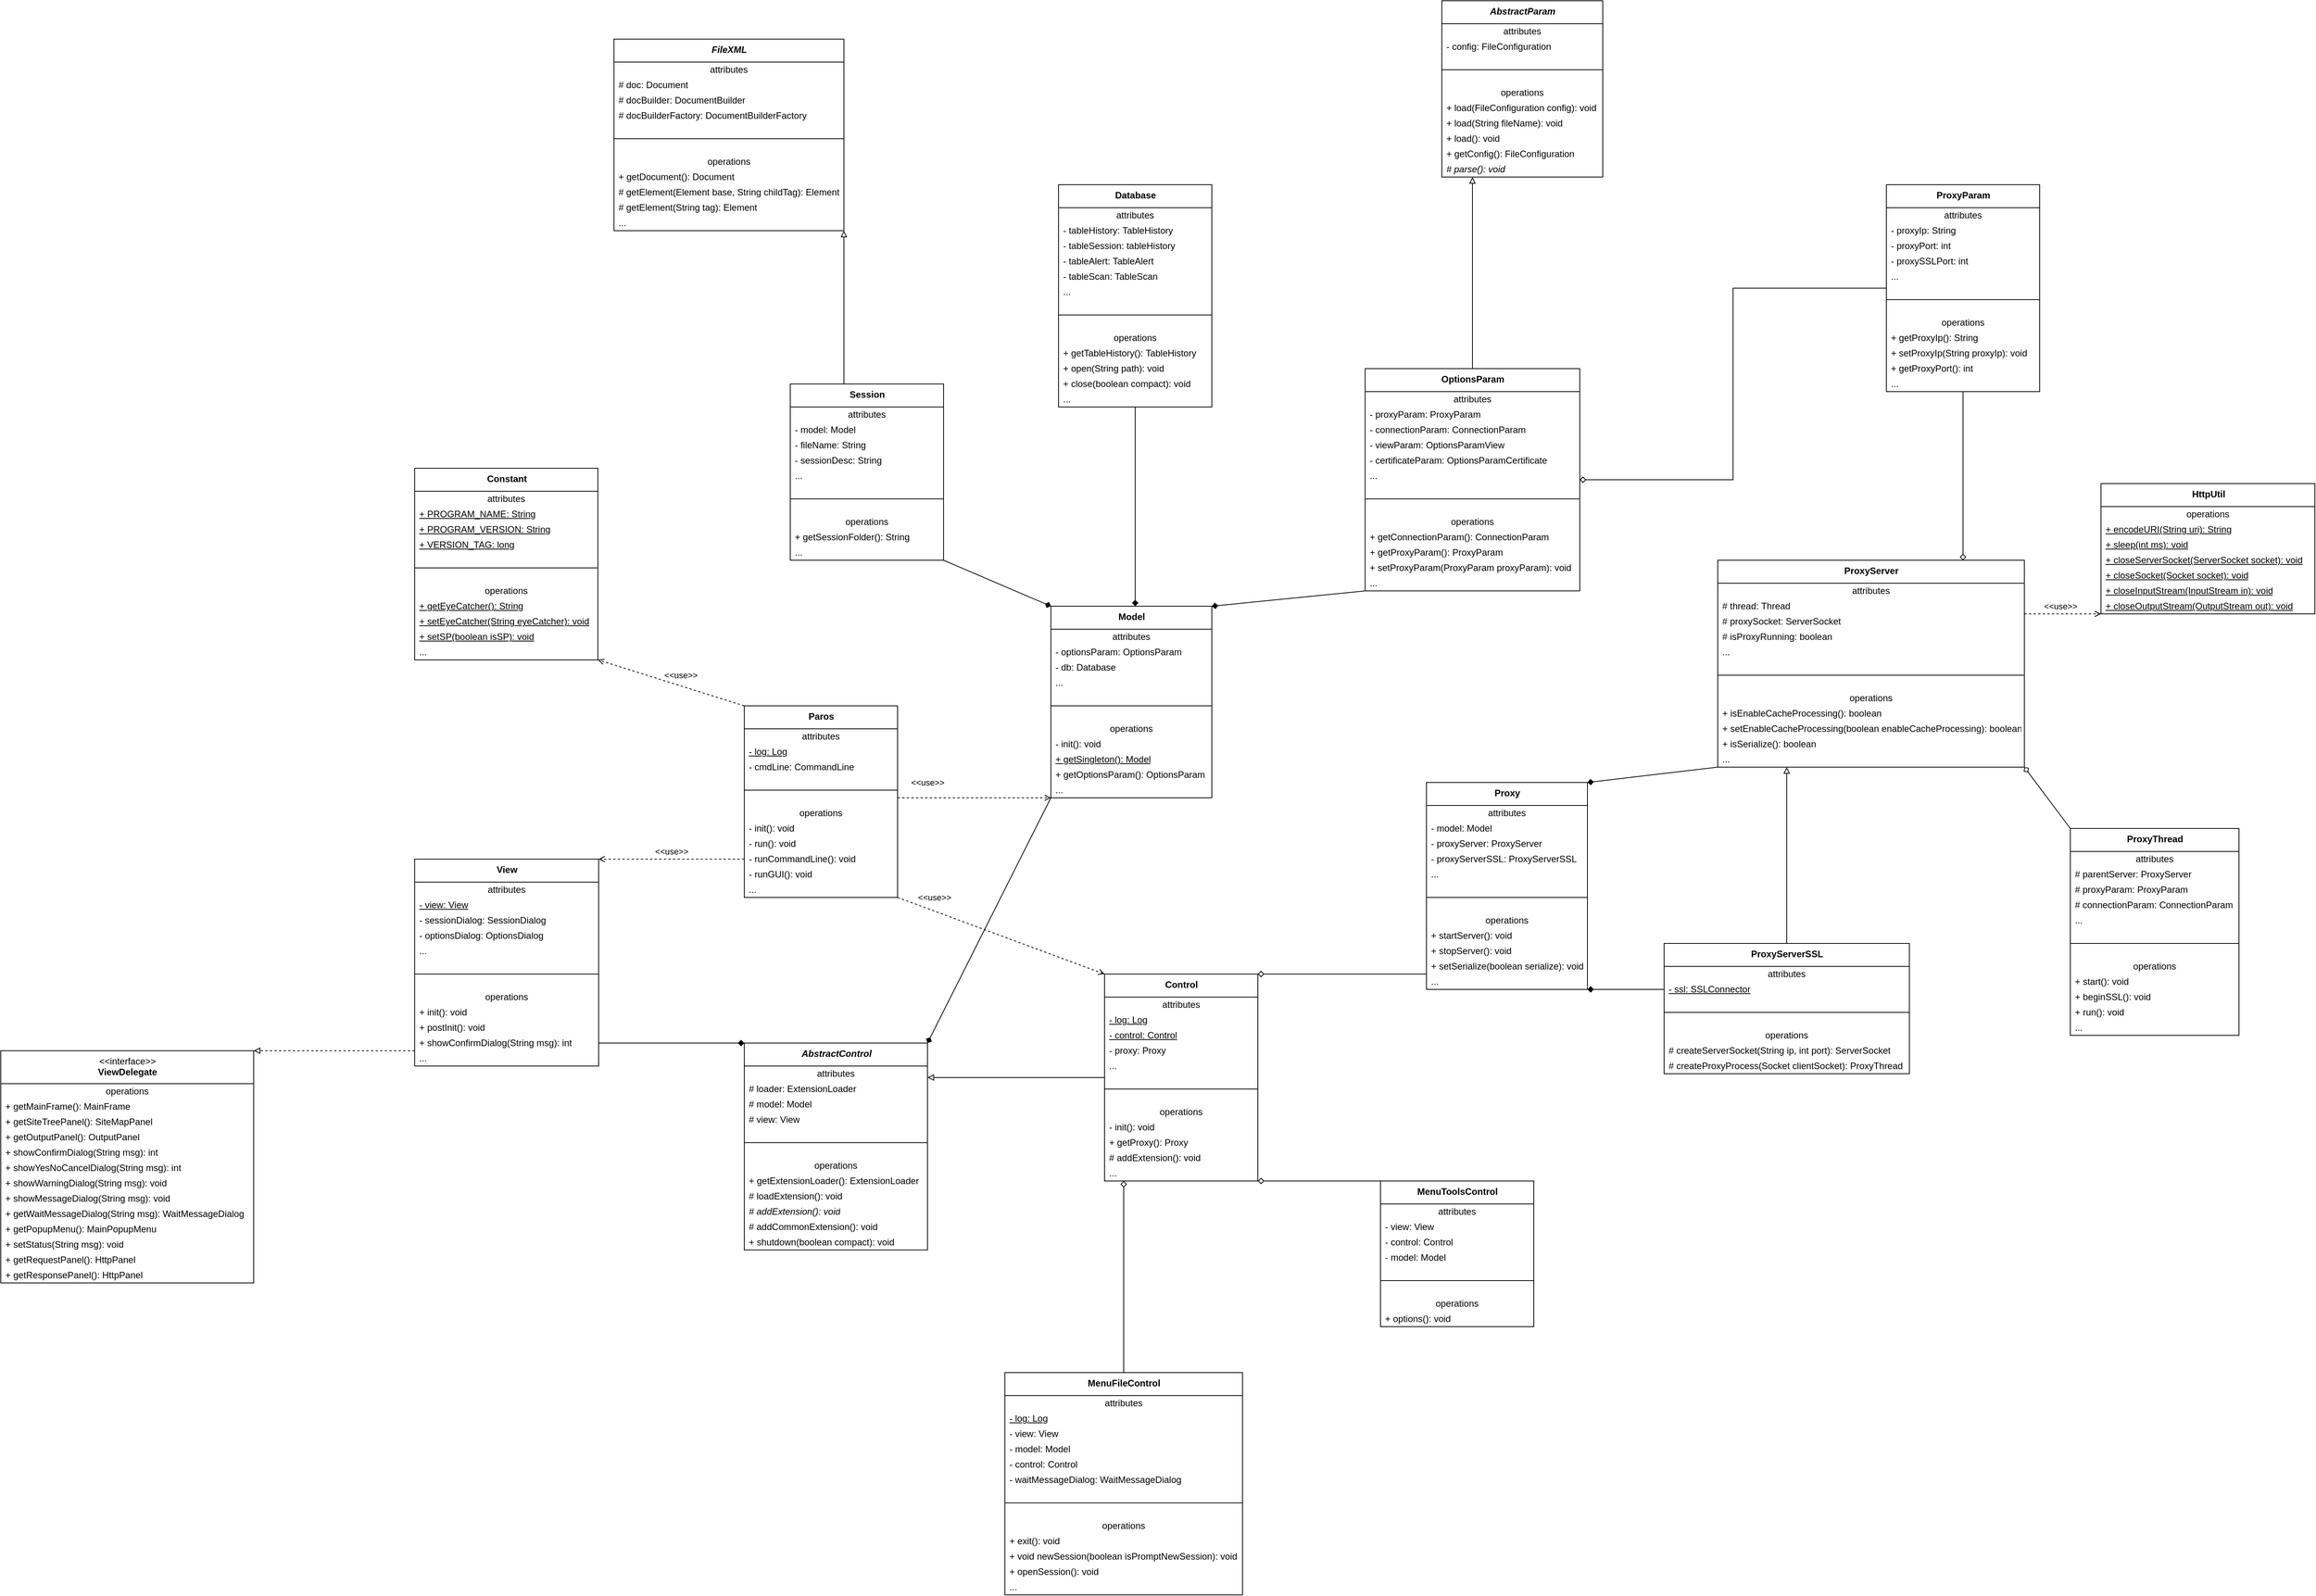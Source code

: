 <mxfile version="15.2.9" type="device"><diagram id="c2Ibv625_I4kwmgcZ5f8" name="Page-1"><mxGraphModel dx="-33395" dy="1570" grid="1" gridSize="10" guides="1" tooltips="1" connect="1" arrows="1" fold="1" page="1" pageScale="1" pageWidth="1169" pageHeight="827" math="0" shadow="0"><root><mxCell id="0"/><mxCell id="1" parent="0"/><mxCell id="dyPNl5e0OV_xJjNqlvie-41" style="rounded=0;orthogonalLoop=1;jettySize=auto;html=1;endArrow=open;endFill=0;dashed=1;orthogonal=1;noEdgeStyle=1;" parent="1" source="dyPNl5e0OV_xJjNqlvie-1" target="dyPNl5e0OV_xJjNqlvie-9" edge="1"><mxGeometry relative="1" as="geometry"/></mxCell><mxCell id="6X9BfUBuncdt2aJZlP7f-1" value="&amp;lt;&amp;lt;use&amp;gt;&amp;gt;" style="edgeLabel;html=1;align=center;verticalAlign=middle;resizable=0;points=[];" vertex="1" connectable="0" parent="dyPNl5e0OV_xJjNqlvie-41"><mxGeometry x="-0.263" y="3" relative="1" as="geometry"><mxPoint x="-12" y="-21" as="offset"/></mxGeometry></mxCell><mxCell id="dyPNl5e0OV_xJjNqlvie-73" style="rounded=0;orthogonalLoop=1;jettySize=auto;html=1;dashed=1;endArrow=open;endFill=0;orthogonal=1;noEdgeStyle=1;" parent="1" source="dyPNl5e0OV_xJjNqlvie-1" target="dyPNl5e0OV_xJjNqlvie-17" edge="1"><mxGeometry relative="1" as="geometry"/></mxCell><mxCell id="6X9BfUBuncdt2aJZlP7f-5" value="&amp;lt;&amp;lt;use&amp;gt;&amp;gt;" style="edgeLabel;html=1;align=center;verticalAlign=middle;resizable=0;points=[];" vertex="1" connectable="0" parent="dyPNl5e0OV_xJjNqlvie-73"><mxGeometry x="-0.526" y="1" relative="1" as="geometry"><mxPoint x="-9" y="-19" as="offset"/></mxGeometry></mxCell><mxCell id="dyPNl5e0OV_xJjNqlvie-112" style="rounded=0;orthogonalLoop=1;jettySize=auto;html=1;endArrow=open;endFill=0;dashed=1;orthogonal=1;noEdgeStyle=1;" parent="1" source="dyPNl5e0OV_xJjNqlvie-1" target="dyPNl5e0OV_xJjNqlvie-106" edge="1"><mxGeometry relative="1" as="geometry"/></mxCell><mxCell id="6X9BfUBuncdt2aJZlP7f-4" value="&amp;lt;&amp;lt;use&amp;gt;&amp;gt;" style="edgeLabel;html=1;align=center;verticalAlign=middle;resizable=0;points=[];" vertex="1" connectable="0" parent="dyPNl5e0OV_xJjNqlvie-112"><mxGeometry x="-0.39" y="3" relative="1" as="geometry"><mxPoint x="-36" y="-28" as="offset"/></mxGeometry></mxCell><mxCell id="dyPNl5e0OV_xJjNqlvie-143" style="rounded=0;orthogonalLoop=1;jettySize=auto;html=1;endArrow=open;endFill=0;dashed=1;orthogonal=1;noEdgeStyle=1;" parent="1" source="dyPNl5e0OV_xJjNqlvie-1" target="dyPNl5e0OV_xJjNqlvie-137" edge="1"><mxGeometry relative="1" as="geometry"><Array as="points"><mxPoint x="37410" y="1233"/></Array></mxGeometry></mxCell><mxCell id="6X9BfUBuncdt2aJZlP7f-3" value="&amp;lt;&amp;lt;use&amp;gt;&amp;gt;" style="edgeLabel;html=1;align=center;verticalAlign=middle;resizable=0;points=[];" vertex="1" connectable="0" parent="dyPNl5e0OV_xJjNqlvie-143"><mxGeometry x="-0.156" y="1" relative="1" as="geometry"><mxPoint x="-15" y="-11" as="offset"/></mxGeometry></mxCell><mxCell id="dyPNl5e0OV_xJjNqlvie-1" value="&lt;b&gt;Paros&lt;/b&gt;" style="swimlane;fontStyle=0;align=center;verticalAlign=top;childLayout=stackLayout;horizontal=1;startSize=30;horizontalStack=0;resizeParent=1;resizeParentMax=0;resizeLast=0;collapsible=0;marginBottom=0;html=1;" parent="1" vertex="1"><mxGeometry x="37503" y="1033" width="200" height="250" as="geometry"/></mxCell><mxCell id="dyPNl5e0OV_xJjNqlvie-2" value="attributes" style="text;html=1;strokeColor=none;fillColor=none;align=center;verticalAlign=middle;spacingLeft=4;spacingRight=4;overflow=hidden;rotatable=0;points=[[0,0.5],[1,0.5]];portConstraint=eastwest;" parent="dyPNl5e0OV_xJjNqlvie-1" vertex="1"><mxGeometry y="30" width="200" height="20" as="geometry"/></mxCell><mxCell id="dyPNl5e0OV_xJjNqlvie-3" value="&lt;u&gt;-&amp;nbsp;log: Log&lt;/u&gt;" style="text;html=1;strokeColor=none;fillColor=none;align=left;verticalAlign=middle;spacingLeft=4;spacingRight=4;overflow=hidden;rotatable=0;points=[[0,0.5],[1,0.5]];portConstraint=eastwest;" parent="dyPNl5e0OV_xJjNqlvie-1" vertex="1"><mxGeometry y="50" width="200" height="20" as="geometry"/></mxCell><mxCell id="Zz6GgBAVC3r3bvdrl0DU-30" value="- cmdLine:&amp;nbsp;CommandLine" style="text;html=1;strokeColor=none;fillColor=none;align=left;verticalAlign=middle;spacingLeft=4;spacingRight=4;overflow=hidden;rotatable=0;points=[[0,0.5],[1,0.5]];portConstraint=eastwest;" parent="dyPNl5e0OV_xJjNqlvie-1" vertex="1"><mxGeometry y="70" width="200" height="20" as="geometry"/></mxCell><mxCell id="dyPNl5e0OV_xJjNqlvie-6" value="" style="line;strokeWidth=1;fillColor=none;align=left;verticalAlign=middle;spacingTop=-1;spacingLeft=3;spacingRight=3;rotatable=0;labelPosition=right;points=[];portConstraint=eastwest;" parent="dyPNl5e0OV_xJjNqlvie-1" vertex="1"><mxGeometry y="90" width="200" height="40" as="geometry"/></mxCell><mxCell id="dyPNl5e0OV_xJjNqlvie-7" value="operations" style="text;html=1;strokeColor=none;fillColor=none;align=center;verticalAlign=middle;spacingLeft=4;spacingRight=4;overflow=hidden;rotatable=0;points=[[0,0.5],[1,0.5]];portConstraint=eastwest;" parent="dyPNl5e0OV_xJjNqlvie-1" vertex="1"><mxGeometry y="130" width="200" height="20" as="geometry"/></mxCell><mxCell id="dyPNl5e0OV_xJjNqlvie-8" value="- init(): void" style="text;html=1;strokeColor=none;fillColor=none;align=left;verticalAlign=middle;spacingLeft=4;spacingRight=4;overflow=hidden;rotatable=0;points=[[0,0.5],[1,0.5]];portConstraint=eastwest;" parent="dyPNl5e0OV_xJjNqlvie-1" vertex="1"><mxGeometry y="150" width="200" height="20" as="geometry"/></mxCell><mxCell id="dyPNl5e0OV_xJjNqlvie-34" value="- run(): void" style="text;html=1;strokeColor=none;fillColor=none;align=left;verticalAlign=middle;spacingLeft=4;spacingRight=4;overflow=hidden;rotatable=0;points=[[0,0.5],[1,0.5]];portConstraint=eastwest;" parent="dyPNl5e0OV_xJjNqlvie-1" vertex="1"><mxGeometry y="170" width="200" height="20" as="geometry"/></mxCell><mxCell id="dyPNl5e0OV_xJjNqlvie-135" value="- runCommandLine(): void" style="text;html=1;strokeColor=none;fillColor=none;align=left;verticalAlign=middle;spacingLeft=4;spacingRight=4;overflow=hidden;rotatable=0;points=[[0,0.5],[1,0.5]];portConstraint=eastwest;" parent="dyPNl5e0OV_xJjNqlvie-1" vertex="1"><mxGeometry y="190" width="200" height="20" as="geometry"/></mxCell><mxCell id="dyPNl5e0OV_xJjNqlvie-136" value="- runGUI(): void" style="text;html=1;strokeColor=none;fillColor=none;align=left;verticalAlign=middle;spacingLeft=4;spacingRight=4;overflow=hidden;rotatable=0;points=[[0,0.5],[1,0.5]];portConstraint=eastwest;" parent="dyPNl5e0OV_xJjNqlvie-1" vertex="1"><mxGeometry y="210" width="200" height="20" as="geometry"/></mxCell><mxCell id="Zz6GgBAVC3r3bvdrl0DU-29" value="..." style="text;html=1;strokeColor=none;fillColor=none;align=left;verticalAlign=middle;spacingLeft=4;spacingRight=4;overflow=hidden;rotatable=0;points=[[0,0.5],[1,0.5]];portConstraint=eastwest;" parent="dyPNl5e0OV_xJjNqlvie-1" vertex="1"><mxGeometry y="230" width="200" height="20" as="geometry"/></mxCell><mxCell id="dyPNl5e0OV_xJjNqlvie-9" value="&lt;b&gt;Constant&lt;/b&gt;" style="swimlane;fontStyle=0;align=center;verticalAlign=top;childLayout=stackLayout;horizontal=1;startSize=30;horizontalStack=0;resizeParent=1;resizeParentMax=0;resizeLast=0;collapsible=0;marginBottom=0;html=1;" parent="1" vertex="1"><mxGeometry x="37073" y="723" width="239" height="250" as="geometry"/></mxCell><mxCell id="dyPNl5e0OV_xJjNqlvie-10" value="attributes" style="text;html=1;strokeColor=none;fillColor=none;align=center;verticalAlign=middle;spacingLeft=4;spacingRight=4;overflow=hidden;rotatable=0;points=[[0,0.5],[1,0.5]];portConstraint=eastwest;" parent="dyPNl5e0OV_xJjNqlvie-9" vertex="1"><mxGeometry y="30" width="239" height="20" as="geometry"/></mxCell><mxCell id="dyPNl5e0OV_xJjNqlvie-98" value="+&amp;nbsp;PROGRAM_NAME: String" style="text;html=1;strokeColor=none;fillColor=none;align=left;verticalAlign=middle;spacingLeft=4;spacingRight=4;overflow=hidden;rotatable=0;points=[[0,0.5],[1,0.5]];portConstraint=eastwest;fontStyle=4" parent="dyPNl5e0OV_xJjNqlvie-9" vertex="1"><mxGeometry y="50" width="239" height="20" as="geometry"/></mxCell><mxCell id="Zz6GgBAVC3r3bvdrl0DU-134" value="+&amp;nbsp;PROGRAM_VERSION: String" style="text;html=1;strokeColor=none;fillColor=none;align=left;verticalAlign=middle;spacingLeft=4;spacingRight=4;overflow=hidden;rotatable=0;points=[[0,0.5],[1,0.5]];portConstraint=eastwest;fontStyle=4" parent="dyPNl5e0OV_xJjNqlvie-9" vertex="1"><mxGeometry y="70" width="239" height="20" as="geometry"/></mxCell><mxCell id="Zz6GgBAVC3r3bvdrl0DU-136" value="+&amp;nbsp;VERSION_TAG: long" style="text;html=1;strokeColor=none;fillColor=none;align=left;verticalAlign=middle;spacingLeft=4;spacingRight=4;overflow=hidden;rotatable=0;points=[[0,0.5],[1,0.5]];portConstraint=eastwest;fontStyle=4" parent="dyPNl5e0OV_xJjNqlvie-9" vertex="1"><mxGeometry y="90" width="239" height="20" as="geometry"/></mxCell><mxCell id="dyPNl5e0OV_xJjNqlvie-14" value="" style="line;strokeWidth=1;fillColor=none;align=left;verticalAlign=middle;spacingTop=-1;spacingLeft=3;spacingRight=3;rotatable=0;labelPosition=right;points=[];portConstraint=eastwest;" parent="dyPNl5e0OV_xJjNqlvie-9" vertex="1"><mxGeometry y="110" width="239" height="40" as="geometry"/></mxCell><mxCell id="dyPNl5e0OV_xJjNqlvie-15" value="operations" style="text;html=1;strokeColor=none;fillColor=none;align=center;verticalAlign=middle;spacingLeft=4;spacingRight=4;overflow=hidden;rotatable=0;points=[[0,0.5],[1,0.5]];portConstraint=eastwest;" parent="dyPNl5e0OV_xJjNqlvie-9" vertex="1"><mxGeometry y="150" width="239" height="20" as="geometry"/></mxCell><mxCell id="Zz6GgBAVC3r3bvdrl0DU-133" value="&lt;u&gt;+&amp;nbsp;getEyeCatcher(): String&lt;/u&gt;" style="text;html=1;strokeColor=none;fillColor=none;align=left;verticalAlign=middle;spacingLeft=4;spacingRight=4;overflow=hidden;rotatable=0;points=[[0,0.5],[1,0.5]];portConstraint=eastwest;" parent="dyPNl5e0OV_xJjNqlvie-9" vertex="1"><mxGeometry y="170" width="239" height="20" as="geometry"/></mxCell><mxCell id="Zz6GgBAVC3r3bvdrl0DU-135" value="+&amp;nbsp;setEyeCatcher(String eyeCatcher): void" style="text;html=1;strokeColor=none;fillColor=none;align=left;verticalAlign=middle;spacingLeft=4;spacingRight=4;overflow=hidden;rotatable=0;points=[[0,0.5],[1,0.5]];portConstraint=eastwest;fontStyle=4" parent="dyPNl5e0OV_xJjNqlvie-9" vertex="1"><mxGeometry y="190" width="239" height="20" as="geometry"/></mxCell><mxCell id="Zz6GgBAVC3r3bvdrl0DU-137" value="+&amp;nbsp;setSP(boolean isSP): void" style="text;html=1;strokeColor=none;fillColor=none;align=left;verticalAlign=middle;spacingLeft=4;spacingRight=4;overflow=hidden;rotatable=0;points=[[0,0.5],[1,0.5]];portConstraint=eastwest;fontStyle=4" parent="dyPNl5e0OV_xJjNqlvie-9" vertex="1"><mxGeometry y="210" width="239" height="20" as="geometry"/></mxCell><mxCell id="dyPNl5e0OV_xJjNqlvie-97" value="..." style="text;html=1;strokeColor=none;fillColor=none;align=left;verticalAlign=middle;spacingLeft=4;spacingRight=4;overflow=hidden;rotatable=0;points=[[0,0.5],[1,0.5]];portConstraint=eastwest;" parent="dyPNl5e0OV_xJjNqlvie-9" vertex="1"><mxGeometry y="230" width="239" height="20" as="geometry"/></mxCell><mxCell id="Zz6GgBAVC3r3bvdrl0DU-54" style="edgeStyle=orthogonalEdgeStyle;rounded=0;orthogonalLoop=1;jettySize=auto;html=1;endArrow=diamond;endFill=1;noEdgeStyle=1;orthogonal=1;" parent="1" source="dyPNl5e0OV_xJjNqlvie-17" target="dyPNl5e0OV_xJjNqlvie-113" edge="1"><mxGeometry relative="1" as="geometry"><mxPoint x="37520" y="2220" as="targetPoint"/></mxGeometry></mxCell><mxCell id="dyPNl5e0OV_xJjNqlvie-17" value="&lt;b&gt;Model&lt;/b&gt;" style="swimlane;fontStyle=0;align=center;verticalAlign=top;childLayout=stackLayout;horizontal=1;startSize=30;horizontalStack=0;resizeParent=1;resizeParentMax=0;resizeLast=0;collapsible=0;marginBottom=0;html=1;" parent="1" vertex="1"><mxGeometry x="37903" y="903" width="210" height="250" as="geometry"/></mxCell><mxCell id="dyPNl5e0OV_xJjNqlvie-18" value="attributes" style="text;html=1;strokeColor=none;fillColor=none;align=center;verticalAlign=middle;spacingLeft=4;spacingRight=4;overflow=hidden;rotatable=0;points=[[0,0.5],[1,0.5]];portConstraint=eastwest;" parent="dyPNl5e0OV_xJjNqlvie-17" vertex="1"><mxGeometry y="30" width="210" height="20" as="geometry"/></mxCell><mxCell id="dyPNl5e0OV_xJjNqlvie-94" value="-&amp;nbsp;optionsParam:&amp;nbsp;OptionsParam" style="text;html=1;strokeColor=none;fillColor=none;align=left;verticalAlign=middle;spacingLeft=4;spacingRight=4;overflow=hidden;rotatable=0;points=[[0,0.5],[1,0.5]];portConstraint=eastwest;" parent="dyPNl5e0OV_xJjNqlvie-17" vertex="1"><mxGeometry y="50" width="210" height="20" as="geometry"/></mxCell><mxCell id="Zz6GgBAVC3r3bvdrl0DU-8" value="-&amp;nbsp;db:&amp;nbsp;Database" style="text;html=1;strokeColor=none;fillColor=none;align=left;verticalAlign=middle;spacingLeft=4;spacingRight=4;overflow=hidden;rotatable=0;points=[[0,0.5],[1,0.5]];portConstraint=eastwest;" parent="dyPNl5e0OV_xJjNqlvie-17" vertex="1"><mxGeometry y="70" width="210" height="20" as="geometry"/></mxCell><mxCell id="Zz6GgBAVC3r3bvdrl0DU-23" value="..." style="text;html=1;strokeColor=none;fillColor=none;align=left;verticalAlign=middle;spacingLeft=4;spacingRight=4;overflow=hidden;rotatable=0;points=[[0,0.5],[1,0.5]];portConstraint=eastwest;" parent="dyPNl5e0OV_xJjNqlvie-17" vertex="1"><mxGeometry y="90" width="210" height="20" as="geometry"/></mxCell><mxCell id="dyPNl5e0OV_xJjNqlvie-22" value="" style="line;strokeWidth=1;fillColor=none;align=left;verticalAlign=middle;spacingTop=-1;spacingLeft=3;spacingRight=3;rotatable=0;labelPosition=right;points=[];portConstraint=eastwest;" parent="dyPNl5e0OV_xJjNqlvie-17" vertex="1"><mxGeometry y="110" width="210" height="40" as="geometry"/></mxCell><mxCell id="dyPNl5e0OV_xJjNqlvie-23" value="operations" style="text;html=1;strokeColor=none;fillColor=none;align=center;verticalAlign=middle;spacingLeft=4;spacingRight=4;overflow=hidden;rotatable=0;points=[[0,0.5],[1,0.5]];portConstraint=eastwest;" parent="dyPNl5e0OV_xJjNqlvie-17" vertex="1"><mxGeometry y="150" width="210" height="20" as="geometry"/></mxCell><mxCell id="Zz6GgBAVC3r3bvdrl0DU-5" value="- init(): void" style="text;html=1;strokeColor=none;fillColor=none;align=left;verticalAlign=middle;spacingLeft=4;spacingRight=4;overflow=hidden;rotatable=0;points=[[0,0.5],[1,0.5]];portConstraint=eastwest;" parent="dyPNl5e0OV_xJjNqlvie-17" vertex="1"><mxGeometry y="170" width="210" height="20" as="geometry"/></mxCell><mxCell id="Zz6GgBAVC3r3bvdrl0DU-6" value="&lt;u&gt;+ getSingleton(): Model&lt;/u&gt;" style="text;html=1;strokeColor=none;fillColor=none;align=left;verticalAlign=middle;spacingLeft=4;spacingRight=4;overflow=hidden;rotatable=0;points=[[0,0.5],[1,0.5]];portConstraint=eastwest;" parent="dyPNl5e0OV_xJjNqlvie-17" vertex="1"><mxGeometry y="190" width="210" height="20" as="geometry"/></mxCell><mxCell id="Zz6GgBAVC3r3bvdrl0DU-7" value="+ getOptionsParam(): OptionsParam" style="text;html=1;strokeColor=none;fillColor=none;align=left;verticalAlign=middle;spacingLeft=4;spacingRight=4;overflow=hidden;rotatable=0;points=[[0,0.5],[1,0.5]];portConstraint=eastwest;" parent="dyPNl5e0OV_xJjNqlvie-17" vertex="1"><mxGeometry y="210" width="210" height="20" as="geometry"/></mxCell><mxCell id="Zz6GgBAVC3r3bvdrl0DU-24" value="..." style="text;html=1;strokeColor=none;fillColor=none;align=left;verticalAlign=middle;spacingLeft=4;spacingRight=4;overflow=hidden;rotatable=0;points=[[0,0.5],[1,0.5]];portConstraint=eastwest;" parent="dyPNl5e0OV_xJjNqlvie-17" vertex="1"><mxGeometry y="230" width="210" height="20" as="geometry"/></mxCell><mxCell id="dyPNl5e0OV_xJjNqlvie-75" style="rounded=0;orthogonalLoop=1;jettySize=auto;html=1;endArrow=diamond;endFill=1;orthogonal=1;noEdgeStyle=1;startArrow=none;startFill=0;" parent="1" source="dyPNl5e0OV_xJjNqlvie-35" target="dyPNl5e0OV_xJjNqlvie-17" edge="1"><mxGeometry relative="1" as="geometry"><Array as="points"/></mxGeometry></mxCell><mxCell id="dyPNl5e0OV_xJjNqlvie-89" style="rounded=0;orthogonalLoop=1;jettySize=auto;html=1;endArrow=block;endFill=0;orthogonal=1;noEdgeStyle=1;" parent="1" source="dyPNl5e0OV_xJjNqlvie-35" target="dyPNl5e0OV_xJjNqlvie-83" edge="1"><mxGeometry relative="1" as="geometry"><Array as="points"/></mxGeometry></mxCell><mxCell id="dyPNl5e0OV_xJjNqlvie-35" value="&lt;b&gt;Session&lt;/b&gt;" style="swimlane;fontStyle=0;align=center;verticalAlign=top;childLayout=stackLayout;horizontal=1;startSize=30;horizontalStack=0;resizeParent=1;resizeParentMax=0;resizeLast=0;collapsible=0;marginBottom=0;html=1;" parent="1" vertex="1"><mxGeometry x="37563" y="613" width="200" height="230" as="geometry"/></mxCell><mxCell id="dyPNl5e0OV_xJjNqlvie-36" value="attributes" style="text;html=1;strokeColor=none;fillColor=none;align=center;verticalAlign=middle;spacingLeft=4;spacingRight=4;overflow=hidden;rotatable=0;points=[[0,0.5],[1,0.5]];portConstraint=eastwest;" parent="dyPNl5e0OV_xJjNqlvie-35" vertex="1"><mxGeometry y="30" width="200" height="20" as="geometry"/></mxCell><mxCell id="dyPNl5e0OV_xJjNqlvie-37" value="-&amp;nbsp;model: Model" style="text;html=1;strokeColor=none;fillColor=none;align=left;verticalAlign=middle;spacingLeft=4;spacingRight=4;overflow=hidden;rotatable=0;points=[[0,0.5],[1,0.5]];portConstraint=eastwest;" parent="dyPNl5e0OV_xJjNqlvie-35" vertex="1"><mxGeometry y="50" width="200" height="20" as="geometry"/></mxCell><mxCell id="Zz6GgBAVC3r3bvdrl0DU-31" value="-&amp;nbsp;fileName: String" style="text;html=1;strokeColor=none;fillColor=none;align=left;verticalAlign=middle;spacingLeft=4;spacingRight=4;overflow=hidden;rotatable=0;points=[[0,0.5],[1,0.5]];portConstraint=eastwest;" parent="dyPNl5e0OV_xJjNqlvie-35" vertex="1"><mxGeometry y="70" width="200" height="20" as="geometry"/></mxCell><mxCell id="Zz6GgBAVC3r3bvdrl0DU-32" value="-&amp;nbsp;sessionDesc: String" style="text;html=1;strokeColor=none;fillColor=none;align=left;verticalAlign=middle;spacingLeft=4;spacingRight=4;overflow=hidden;rotatable=0;points=[[0,0.5],[1,0.5]];portConstraint=eastwest;" parent="dyPNl5e0OV_xJjNqlvie-35" vertex="1"><mxGeometry y="90" width="200" height="20" as="geometry"/></mxCell><mxCell id="Zz6GgBAVC3r3bvdrl0DU-34" value="..." style="text;html=1;strokeColor=none;fillColor=none;align=left;verticalAlign=middle;spacingLeft=4;spacingRight=4;overflow=hidden;rotatable=0;points=[[0,0.5],[1,0.5]];portConstraint=eastwest;" parent="dyPNl5e0OV_xJjNqlvie-35" vertex="1"><mxGeometry y="110" width="200" height="20" as="geometry"/></mxCell><mxCell id="dyPNl5e0OV_xJjNqlvie-38" value="" style="line;strokeWidth=1;fillColor=none;align=left;verticalAlign=middle;spacingTop=-1;spacingLeft=3;spacingRight=3;rotatable=0;labelPosition=right;points=[];portConstraint=eastwest;" parent="dyPNl5e0OV_xJjNqlvie-35" vertex="1"><mxGeometry y="130" width="200" height="40" as="geometry"/></mxCell><mxCell id="dyPNl5e0OV_xJjNqlvie-39" value="operations" style="text;html=1;strokeColor=none;fillColor=none;align=center;verticalAlign=middle;spacingLeft=4;spacingRight=4;overflow=hidden;rotatable=0;points=[[0,0.5],[1,0.5]];portConstraint=eastwest;" parent="dyPNl5e0OV_xJjNqlvie-35" vertex="1"><mxGeometry y="170" width="200" height="20" as="geometry"/></mxCell><mxCell id="dyPNl5e0OV_xJjNqlvie-90" value="+&amp;nbsp;getSessionFolder():&amp;nbsp;String" style="text;html=1;strokeColor=none;fillColor=none;align=left;verticalAlign=middle;spacingLeft=4;spacingRight=4;overflow=hidden;rotatable=0;points=[[0,0.5],[1,0.5]];portConstraint=eastwest;" parent="dyPNl5e0OV_xJjNqlvie-35" vertex="1"><mxGeometry y="190" width="200" height="20" as="geometry"/></mxCell><mxCell id="Zz6GgBAVC3r3bvdrl0DU-44" value="..." style="text;html=1;strokeColor=none;fillColor=none;align=left;verticalAlign=middle;spacingLeft=4;spacingRight=4;overflow=hidden;rotatable=0;points=[[0,0.5],[1,0.5]];portConstraint=eastwest;" parent="dyPNl5e0OV_xJjNqlvie-35" vertex="1"><mxGeometry y="210" width="200" height="20" as="geometry"/></mxCell><mxCell id="dyPNl5e0OV_xJjNqlvie-74" style="rounded=0;orthogonalLoop=1;jettySize=auto;html=1;endArrow=diamond;endFill=1;orthogonal=1;noEdgeStyle=1;" parent="1" source="dyPNl5e0OV_xJjNqlvie-43" target="dyPNl5e0OV_xJjNqlvie-17" edge="1"><mxGeometry relative="1" as="geometry"><Array as="points"/></mxGeometry></mxCell><mxCell id="dyPNl5e0OV_xJjNqlvie-43" value="&lt;b&gt;OptionsParam&lt;/b&gt;" style="swimlane;fontStyle=0;align=center;verticalAlign=top;childLayout=stackLayout;horizontal=1;startSize=30;horizontalStack=0;resizeParent=1;resizeParentMax=0;resizeLast=0;collapsible=0;marginBottom=0;html=1;" parent="1" vertex="1"><mxGeometry x="38313" y="593" width="280" height="290" as="geometry"/></mxCell><mxCell id="dyPNl5e0OV_xJjNqlvie-44" value="attributes" style="text;html=1;strokeColor=none;fillColor=none;align=center;verticalAlign=middle;spacingLeft=4;spacingRight=4;overflow=hidden;rotatable=0;points=[[0,0.5],[1,0.5]];portConstraint=eastwest;" parent="dyPNl5e0OV_xJjNqlvie-43" vertex="1"><mxGeometry y="30" width="280" height="20" as="geometry"/></mxCell><mxCell id="dyPNl5e0OV_xJjNqlvie-92" value="- proxyParam: ProxyParam" style="text;html=1;strokeColor=none;fillColor=none;align=left;verticalAlign=middle;spacingLeft=4;spacingRight=4;overflow=hidden;rotatable=0;points=[[0,0.5],[1,0.5]];portConstraint=eastwest;" parent="dyPNl5e0OV_xJjNqlvie-43" vertex="1"><mxGeometry y="50" width="280" height="20" as="geometry"/></mxCell><mxCell id="Zz6GgBAVC3r3bvdrl0DU-16" value="- connectionParam: ConnectionParam" style="text;html=1;strokeColor=none;fillColor=none;align=left;verticalAlign=middle;spacingLeft=4;spacingRight=4;overflow=hidden;rotatable=0;points=[[0,0.5],[1,0.5]];portConstraint=eastwest;" parent="dyPNl5e0OV_xJjNqlvie-43" vertex="1"><mxGeometry y="70" width="280" height="20" as="geometry"/></mxCell><mxCell id="Zz6GgBAVC3r3bvdrl0DU-17" value="- viewParam: OptionsParamView" style="text;html=1;strokeColor=none;fillColor=none;align=left;verticalAlign=middle;spacingLeft=4;spacingRight=4;overflow=hidden;rotatable=0;points=[[0,0.5],[1,0.5]];portConstraint=eastwest;" parent="dyPNl5e0OV_xJjNqlvie-43" vertex="1"><mxGeometry y="90" width="280" height="20" as="geometry"/></mxCell><mxCell id="Zz6GgBAVC3r3bvdrl0DU-18" value="- certificateParam: OptionsParamCertificate" style="text;html=1;strokeColor=none;fillColor=none;align=left;verticalAlign=middle;spacingLeft=4;spacingRight=4;overflow=hidden;rotatable=0;points=[[0,0.5],[1,0.5]];portConstraint=eastwest;" parent="dyPNl5e0OV_xJjNqlvie-43" vertex="1"><mxGeometry y="110" width="280" height="20" as="geometry"/></mxCell><mxCell id="Zz6GgBAVC3r3bvdrl0DU-27" value="..." style="text;html=1;strokeColor=none;fillColor=none;align=left;verticalAlign=middle;spacingLeft=4;spacingRight=4;overflow=hidden;rotatable=0;points=[[0,0.5],[1,0.5]];portConstraint=eastwest;" parent="dyPNl5e0OV_xJjNqlvie-43" vertex="1"><mxGeometry y="130" width="280" height="20" as="geometry"/></mxCell><mxCell id="dyPNl5e0OV_xJjNqlvie-46" value="" style="line;strokeWidth=1;fillColor=none;align=left;verticalAlign=middle;spacingTop=-1;spacingLeft=3;spacingRight=3;rotatable=0;labelPosition=right;points=[];portConstraint=eastwest;" parent="dyPNl5e0OV_xJjNqlvie-43" vertex="1"><mxGeometry y="150" width="280" height="40" as="geometry"/></mxCell><mxCell id="dyPNl5e0OV_xJjNqlvie-47" value="operations" style="text;html=1;strokeColor=none;fillColor=none;align=center;verticalAlign=middle;spacingLeft=4;spacingRight=4;overflow=hidden;rotatable=0;points=[[0,0.5],[1,0.5]];portConstraint=eastwest;" parent="dyPNl5e0OV_xJjNqlvie-43" vertex="1"><mxGeometry y="190" width="280" height="20" as="geometry"/></mxCell><mxCell id="dyPNl5e0OV_xJjNqlvie-91" value="+&amp;nbsp;getConnectionParam():&amp;nbsp;ConnectionParam" style="text;html=1;strokeColor=none;fillColor=none;align=left;verticalAlign=middle;spacingLeft=4;spacingRight=4;overflow=hidden;rotatable=0;points=[[0,0.5],[1,0.5]];portConstraint=eastwest;" parent="dyPNl5e0OV_xJjNqlvie-43" vertex="1"><mxGeometry y="210" width="280" height="20" as="geometry"/></mxCell><mxCell id="Zz6GgBAVC3r3bvdrl0DU-19" value="+&amp;nbsp;getProxyParam():&amp;nbsp;ProxyParam" style="text;html=1;strokeColor=none;fillColor=none;align=left;verticalAlign=middle;spacingLeft=4;spacingRight=4;overflow=hidden;rotatable=0;points=[[0,0.5],[1,0.5]];portConstraint=eastwest;" parent="dyPNl5e0OV_xJjNqlvie-43" vertex="1"><mxGeometry y="230" width="280" height="20" as="geometry"/></mxCell><mxCell id="Zz6GgBAVC3r3bvdrl0DU-20" value="+&amp;nbsp;setProxyParam(ProxyParam proxyParam): void" style="text;html=1;strokeColor=none;fillColor=none;align=left;verticalAlign=middle;spacingLeft=4;spacingRight=4;overflow=hidden;rotatable=0;points=[[0,0.5],[1,0.5]];portConstraint=eastwest;" parent="dyPNl5e0OV_xJjNqlvie-43" vertex="1"><mxGeometry y="250" width="280" height="20" as="geometry"/></mxCell><mxCell id="Zz6GgBAVC3r3bvdrl0DU-26" value="..." style="text;html=1;strokeColor=none;fillColor=none;align=left;verticalAlign=middle;spacingLeft=4;spacingRight=4;overflow=hidden;rotatable=0;points=[[0,0.5],[1,0.5]];portConstraint=eastwest;" parent="dyPNl5e0OV_xJjNqlvie-43" vertex="1"><mxGeometry y="270" width="280" height="20" as="geometry"/></mxCell><mxCell id="dyPNl5e0OV_xJjNqlvie-83" value="&lt;b&gt;&lt;i&gt;FileXML&lt;/i&gt;&lt;/b&gt;" style="swimlane;fontStyle=0;align=center;verticalAlign=top;childLayout=stackLayout;horizontal=1;startSize=30;horizontalStack=0;resizeParent=1;resizeParentMax=0;resizeLast=0;collapsible=0;marginBottom=0;html=1;" parent="1" vertex="1"><mxGeometry x="37333" y="163" width="300" height="250" as="geometry"/></mxCell><mxCell id="dyPNl5e0OV_xJjNqlvie-84" value="attributes" style="text;html=1;strokeColor=none;fillColor=none;align=center;verticalAlign=middle;spacingLeft=4;spacingRight=4;overflow=hidden;rotatable=0;points=[[0,0.5],[1,0.5]];portConstraint=eastwest;" parent="dyPNl5e0OV_xJjNqlvie-83" vertex="1"><mxGeometry y="30" width="300" height="20" as="geometry"/></mxCell><mxCell id="dyPNl5e0OV_xJjNqlvie-95" value="#&amp;nbsp;doc:&amp;nbsp;Document" style="text;html=1;strokeColor=none;fillColor=none;align=left;verticalAlign=middle;spacingLeft=4;spacingRight=4;overflow=hidden;rotatable=0;points=[[0,0.5],[1,0.5]];portConstraint=eastwest;" parent="dyPNl5e0OV_xJjNqlvie-83" vertex="1"><mxGeometry y="50" width="300" height="20" as="geometry"/></mxCell><mxCell id="Zz6GgBAVC3r3bvdrl0DU-45" value="#&amp;nbsp;docBuilder:&amp;nbsp;DocumentBuilder" style="text;html=1;strokeColor=none;fillColor=none;align=left;verticalAlign=middle;spacingLeft=4;spacingRight=4;overflow=hidden;rotatable=0;points=[[0,0.5],[1,0.5]];portConstraint=eastwest;" parent="dyPNl5e0OV_xJjNqlvie-83" vertex="1"><mxGeometry y="70" width="300" height="20" as="geometry"/></mxCell><mxCell id="Zz6GgBAVC3r3bvdrl0DU-46" value="#&amp;nbsp;docBuilderFactory:&amp;nbsp;DocumentBuilderFactory" style="text;html=1;strokeColor=none;fillColor=none;align=left;verticalAlign=middle;spacingLeft=4;spacingRight=4;overflow=hidden;rotatable=0;points=[[0,0.5],[1,0.5]];portConstraint=eastwest;" parent="dyPNl5e0OV_xJjNqlvie-83" vertex="1"><mxGeometry y="90" width="300" height="20" as="geometry"/></mxCell><mxCell id="dyPNl5e0OV_xJjNqlvie-86" value="" style="line;strokeWidth=1;fillColor=none;align=left;verticalAlign=middle;spacingTop=-1;spacingLeft=3;spacingRight=3;rotatable=0;labelPosition=right;points=[];portConstraint=eastwest;" parent="dyPNl5e0OV_xJjNqlvie-83" vertex="1"><mxGeometry y="110" width="300" height="40" as="geometry"/></mxCell><mxCell id="dyPNl5e0OV_xJjNqlvie-87" value="operations" style="text;html=1;strokeColor=none;fillColor=none;align=center;verticalAlign=middle;spacingLeft=4;spacingRight=4;overflow=hidden;rotatable=0;points=[[0,0.5],[1,0.5]];portConstraint=eastwest;" parent="dyPNl5e0OV_xJjNqlvie-83" vertex="1"><mxGeometry y="150" width="300" height="20" as="geometry"/></mxCell><mxCell id="dyPNl5e0OV_xJjNqlvie-96" value="+&amp;nbsp;getDocument():&amp;nbsp;Document" style="text;html=1;strokeColor=none;fillColor=none;align=left;verticalAlign=middle;spacingLeft=4;spacingRight=4;overflow=hidden;rotatable=0;points=[[0,0.5],[1,0.5]];portConstraint=eastwest;" parent="dyPNl5e0OV_xJjNqlvie-83" vertex="1"><mxGeometry y="170" width="300" height="20" as="geometry"/></mxCell><mxCell id="Zz6GgBAVC3r3bvdrl0DU-48" value="#&amp;nbsp;getElement(Element base, String childTag):&amp;nbsp;Element" style="text;html=1;strokeColor=none;fillColor=none;align=left;verticalAlign=middle;spacingLeft=4;spacingRight=4;overflow=hidden;rotatable=0;points=[[0,0.5],[1,0.5]];portConstraint=eastwest;" parent="dyPNl5e0OV_xJjNqlvie-83" vertex="1"><mxGeometry y="190" width="300" height="20" as="geometry"/></mxCell><mxCell id="Zz6GgBAVC3r3bvdrl0DU-49" value="#&amp;nbsp;getElement(String tag): Element" style="text;html=1;strokeColor=none;fillColor=none;align=left;verticalAlign=middle;spacingLeft=4;spacingRight=4;overflow=hidden;rotatable=0;points=[[0,0.5],[1,0.5]];portConstraint=eastwest;" parent="dyPNl5e0OV_xJjNqlvie-83" vertex="1"><mxGeometry y="210" width="300" height="20" as="geometry"/></mxCell><mxCell id="Zz6GgBAVC3r3bvdrl0DU-50" value="..." style="text;html=1;strokeColor=none;fillColor=none;align=left;verticalAlign=middle;spacingLeft=4;spacingRight=4;overflow=hidden;rotatable=0;points=[[0,0.5],[1,0.5]];portConstraint=eastwest;" parent="dyPNl5e0OV_xJjNqlvie-83" vertex="1"><mxGeometry y="230" width="300" height="20" as="geometry"/></mxCell><mxCell id="dyPNl5e0OV_xJjNqlvie-99" value="&lt;b&gt;&lt;i&gt;AbstractParam&lt;/i&gt;&lt;/b&gt;" style="swimlane;fontStyle=0;align=center;verticalAlign=top;childLayout=stackLayout;horizontal=1;startSize=30;horizontalStack=0;resizeParent=1;resizeParentMax=0;resizeLast=0;collapsible=0;marginBottom=0;html=1;" parent="1" vertex="1"><mxGeometry x="38413" y="113" width="210" height="230" as="geometry"/></mxCell><mxCell id="dyPNl5e0OV_xJjNqlvie-100" value="attributes" style="text;html=1;strokeColor=none;fillColor=none;align=center;verticalAlign=middle;spacingLeft=4;spacingRight=4;overflow=hidden;rotatable=0;points=[[0,0.5],[1,0.5]];portConstraint=eastwest;" parent="dyPNl5e0OV_xJjNqlvie-99" vertex="1"><mxGeometry y="30" width="210" height="20" as="geometry"/></mxCell><mxCell id="dyPNl5e0OV_xJjNqlvie-101" value="-&amp;nbsp;config:&amp;nbsp;FileConfiguration" style="text;html=1;strokeColor=none;fillColor=none;align=left;verticalAlign=middle;spacingLeft=4;spacingRight=4;overflow=hidden;rotatable=0;points=[[0,0.5],[1,0.5]];portConstraint=eastwest;" parent="dyPNl5e0OV_xJjNqlvie-99" vertex="1"><mxGeometry y="50" width="210" height="20" as="geometry"/></mxCell><mxCell id="dyPNl5e0OV_xJjNqlvie-102" value="" style="line;strokeWidth=1;fillColor=none;align=left;verticalAlign=middle;spacingTop=-1;spacingLeft=3;spacingRight=3;rotatable=0;labelPosition=right;points=[];portConstraint=eastwest;" parent="dyPNl5e0OV_xJjNqlvie-99" vertex="1"><mxGeometry y="70" width="210" height="40" as="geometry"/></mxCell><mxCell id="dyPNl5e0OV_xJjNqlvie-103" value="operations" style="text;html=1;strokeColor=none;fillColor=none;align=center;verticalAlign=middle;spacingLeft=4;spacingRight=4;overflow=hidden;rotatable=0;points=[[0,0.5],[1,0.5]];portConstraint=eastwest;" parent="dyPNl5e0OV_xJjNqlvie-99" vertex="1"><mxGeometry y="110" width="210" height="20" as="geometry"/></mxCell><mxCell id="dyPNl5e0OV_xJjNqlvie-104" value="+ load(FileConfiguration config): void" style="text;html=1;strokeColor=none;fillColor=none;align=left;verticalAlign=middle;spacingLeft=4;spacingRight=4;overflow=hidden;rotatable=0;points=[[0,0.5],[1,0.5]];portConstraint=eastwest;" parent="dyPNl5e0OV_xJjNqlvie-99" vertex="1"><mxGeometry y="130" width="210" height="20" as="geometry"/></mxCell><mxCell id="Zz6GgBAVC3r3bvdrl0DU-1" value="+ load(String fileName): void" style="text;html=1;strokeColor=none;fillColor=none;align=left;verticalAlign=middle;spacingLeft=4;spacingRight=4;overflow=hidden;rotatable=0;points=[[0,0.5],[1,0.5]];portConstraint=eastwest;" parent="dyPNl5e0OV_xJjNqlvie-99" vertex="1"><mxGeometry y="150" width="210" height="20" as="geometry"/></mxCell><mxCell id="Zz6GgBAVC3r3bvdrl0DU-2" value="+ load(): void" style="text;html=1;strokeColor=none;fillColor=none;align=left;verticalAlign=middle;spacingLeft=4;spacingRight=4;overflow=hidden;rotatable=0;points=[[0,0.5],[1,0.5]];portConstraint=eastwest;" parent="dyPNl5e0OV_xJjNqlvie-99" vertex="1"><mxGeometry y="170" width="210" height="20" as="geometry"/></mxCell><mxCell id="Zz6GgBAVC3r3bvdrl0DU-3" value="+ getConfig(): FileConfiguration" style="text;html=1;strokeColor=none;fillColor=none;align=left;verticalAlign=middle;spacingLeft=4;spacingRight=4;overflow=hidden;rotatable=0;points=[[0,0.5],[1,0.5]];portConstraint=eastwest;" parent="dyPNl5e0OV_xJjNqlvie-99" vertex="1"><mxGeometry y="190" width="210" height="20" as="geometry"/></mxCell><mxCell id="Zz6GgBAVC3r3bvdrl0DU-4" value="# parse(): void" style="text;html=1;strokeColor=none;fillColor=none;align=left;verticalAlign=middle;spacingLeft=4;spacingRight=4;overflow=hidden;rotatable=0;points=[[0,0.5],[1,0.5]];portConstraint=eastwest;fontStyle=2" parent="dyPNl5e0OV_xJjNqlvie-99" vertex="1"><mxGeometry y="210" width="210" height="20" as="geometry"/></mxCell><mxCell id="dyPNl5e0OV_xJjNqlvie-105" style="rounded=0;orthogonalLoop=1;jettySize=auto;html=1;endArrow=block;endFill=0;orthogonal=1;noEdgeStyle=1;" parent="1" source="dyPNl5e0OV_xJjNqlvie-43" target="dyPNl5e0OV_xJjNqlvie-99" edge="1"><mxGeometry relative="1" as="geometry"><Array as="points"/></mxGeometry></mxCell><mxCell id="dyPNl5e0OV_xJjNqlvie-119" style="rounded=0;orthogonalLoop=1;jettySize=auto;html=1;endArrow=block;endFill=0;orthogonal=1;noEdgeStyle=1;" parent="1" source="dyPNl5e0OV_xJjNqlvie-106" target="dyPNl5e0OV_xJjNqlvie-113" edge="1"><mxGeometry relative="1" as="geometry"/></mxCell><mxCell id="dyPNl5e0OV_xJjNqlvie-106" value="&lt;b&gt;Control&lt;/b&gt;" style="swimlane;fontStyle=0;align=center;verticalAlign=top;childLayout=stackLayout;horizontal=1;startSize=30;horizontalStack=0;resizeParent=1;resizeParentMax=0;resizeLast=0;collapsible=0;marginBottom=0;html=1;" parent="1" vertex="1"><mxGeometry x="37973" y="1383" width="200" height="270" as="geometry"/></mxCell><mxCell id="dyPNl5e0OV_xJjNqlvie-107" value="attributes" style="text;html=1;strokeColor=none;fillColor=none;align=center;verticalAlign=middle;spacingLeft=4;spacingRight=4;overflow=hidden;rotatable=0;points=[[0,0.5],[1,0.5]];portConstraint=eastwest;" parent="dyPNl5e0OV_xJjNqlvie-106" vertex="1"><mxGeometry y="30" width="200" height="20" as="geometry"/></mxCell><mxCell id="dyPNl5e0OV_xJjNqlvie-108" value="&lt;u&gt;-&amp;nbsp;log: Log&lt;/u&gt;" style="text;html=1;strokeColor=none;fillColor=none;align=left;verticalAlign=middle;spacingLeft=4;spacingRight=4;overflow=hidden;rotatable=0;points=[[0,0.5],[1,0.5]];portConstraint=eastwest;" parent="dyPNl5e0OV_xJjNqlvie-106" vertex="1"><mxGeometry y="50" width="200" height="20" as="geometry"/></mxCell><mxCell id="Zz6GgBAVC3r3bvdrl0DU-93" value="&lt;u&gt;-&amp;nbsp;control: Control&lt;/u&gt;" style="text;html=1;strokeColor=none;fillColor=none;align=left;verticalAlign=middle;spacingLeft=4;spacingRight=4;overflow=hidden;rotatable=0;points=[[0,0.5],[1,0.5]];portConstraint=eastwest;" parent="dyPNl5e0OV_xJjNqlvie-106" vertex="1"><mxGeometry y="70" width="200" height="20" as="geometry"/></mxCell><mxCell id="Zz6GgBAVC3r3bvdrl0DU-92" value="-&amp;nbsp;proxy:&amp;nbsp;Proxy" style="text;html=1;strokeColor=none;fillColor=none;align=left;verticalAlign=middle;spacingLeft=4;spacingRight=4;overflow=hidden;rotatable=0;points=[[0,0.5],[1,0.5]];portConstraint=eastwest;" parent="dyPNl5e0OV_xJjNqlvie-106" vertex="1"><mxGeometry y="90" width="200" height="20" as="geometry"/></mxCell><mxCell id="Zz6GgBAVC3r3bvdrl0DU-91" value="..." style="text;html=1;strokeColor=none;fillColor=none;align=left;verticalAlign=middle;spacingLeft=4;spacingRight=4;overflow=hidden;rotatable=0;points=[[0,0.5],[1,0.5]];portConstraint=eastwest;" parent="dyPNl5e0OV_xJjNqlvie-106" vertex="1"><mxGeometry y="110" width="200" height="20" as="geometry"/></mxCell><mxCell id="dyPNl5e0OV_xJjNqlvie-109" value="" style="line;strokeWidth=1;fillColor=none;align=left;verticalAlign=middle;spacingTop=-1;spacingLeft=3;spacingRight=3;rotatable=0;labelPosition=right;points=[];portConstraint=eastwest;" parent="dyPNl5e0OV_xJjNqlvie-106" vertex="1"><mxGeometry y="130" width="200" height="40" as="geometry"/></mxCell><mxCell id="dyPNl5e0OV_xJjNqlvie-110" value="operations" style="text;html=1;strokeColor=none;fillColor=none;align=center;verticalAlign=middle;spacingLeft=4;spacingRight=4;overflow=hidden;rotatable=0;points=[[0,0.5],[1,0.5]];portConstraint=eastwest;" parent="dyPNl5e0OV_xJjNqlvie-106" vertex="1"><mxGeometry y="170" width="200" height="20" as="geometry"/></mxCell><mxCell id="dyPNl5e0OV_xJjNqlvie-111" value="-&amp;nbsp;init(): void" style="text;html=1;strokeColor=none;fillColor=none;align=left;verticalAlign=middle;spacingLeft=4;spacingRight=4;overflow=hidden;rotatable=0;points=[[0,0.5],[1,0.5]];portConstraint=eastwest;" parent="dyPNl5e0OV_xJjNqlvie-106" vertex="1"><mxGeometry y="190" width="200" height="20" as="geometry"/></mxCell><mxCell id="Zz6GgBAVC3r3bvdrl0DU-94" value="+&amp;nbsp;getProxy(): Proxy" style="text;html=1;strokeColor=none;fillColor=none;align=left;verticalAlign=middle;spacingLeft=4;spacingRight=4;overflow=hidden;rotatable=0;points=[[0,0.5],[1,0.5]];portConstraint=eastwest;" parent="dyPNl5e0OV_xJjNqlvie-106" vertex="1"><mxGeometry y="210" width="200" height="20" as="geometry"/></mxCell><mxCell id="Zz6GgBAVC3r3bvdrl0DU-95" value="#&amp;nbsp;addExtension(): void" style="text;html=1;strokeColor=none;fillColor=none;align=left;verticalAlign=middle;spacingLeft=4;spacingRight=4;overflow=hidden;rotatable=0;points=[[0,0.5],[1,0.5]];portConstraint=eastwest;" parent="dyPNl5e0OV_xJjNqlvie-106" vertex="1"><mxGeometry y="230" width="200" height="20" as="geometry"/></mxCell><mxCell id="Zz6GgBAVC3r3bvdrl0DU-96" value="..." style="text;html=1;strokeColor=none;fillColor=none;align=left;verticalAlign=middle;spacingLeft=4;spacingRight=4;overflow=hidden;rotatable=0;points=[[0,0.5],[1,0.5]];portConstraint=eastwest;" parent="dyPNl5e0OV_xJjNqlvie-106" vertex="1"><mxGeometry y="250" width="200" height="20" as="geometry"/></mxCell><mxCell id="dyPNl5e0OV_xJjNqlvie-113" value="&lt;b&gt;&lt;i&gt;AbstractControl&lt;/i&gt;&lt;/b&gt;" style="swimlane;fontStyle=0;align=center;verticalAlign=top;childLayout=stackLayout;horizontal=1;startSize=30;horizontalStack=0;resizeParent=1;resizeParentMax=0;resizeLast=0;collapsible=0;marginBottom=0;html=1;" parent="1" vertex="1"><mxGeometry x="37503" y="1473" width="239" height="270" as="geometry"/></mxCell><mxCell id="dyPNl5e0OV_xJjNqlvie-114" value="attributes" style="text;html=1;strokeColor=none;fillColor=none;align=center;verticalAlign=middle;spacingLeft=4;spacingRight=4;overflow=hidden;rotatable=0;points=[[0,0.5],[1,0.5]];portConstraint=eastwest;" parent="dyPNl5e0OV_xJjNqlvie-113" vertex="1"><mxGeometry y="30" width="239" height="20" as="geometry"/></mxCell><mxCell id="dyPNl5e0OV_xJjNqlvie-115" value="#&amp;nbsp;loader: ExtensionLoader" style="text;html=1;strokeColor=none;fillColor=none;align=left;verticalAlign=middle;spacingLeft=4;spacingRight=4;overflow=hidden;rotatable=0;points=[[0,0.5],[1,0.5]];portConstraint=eastwest;" parent="dyPNl5e0OV_xJjNqlvie-113" vertex="1"><mxGeometry y="50" width="239" height="20" as="geometry"/></mxCell><mxCell id="Zz6GgBAVC3r3bvdrl0DU-108" value="#&amp;nbsp;model: Model" style="text;html=1;strokeColor=none;fillColor=none;align=left;verticalAlign=middle;spacingLeft=4;spacingRight=4;overflow=hidden;rotatable=0;points=[[0,0.5],[1,0.5]];portConstraint=eastwest;" parent="dyPNl5e0OV_xJjNqlvie-113" vertex="1"><mxGeometry y="70" width="239" height="20" as="geometry"/></mxCell><mxCell id="Zz6GgBAVC3r3bvdrl0DU-109" value="# view: View" style="text;html=1;strokeColor=none;fillColor=none;align=left;verticalAlign=middle;spacingLeft=4;spacingRight=4;overflow=hidden;rotatable=0;points=[[0,0.5],[1,0.5]];portConstraint=eastwest;" parent="dyPNl5e0OV_xJjNqlvie-113" vertex="1"><mxGeometry y="90" width="239" height="20" as="geometry"/></mxCell><mxCell id="dyPNl5e0OV_xJjNqlvie-116" value="" style="line;strokeWidth=1;fillColor=none;align=left;verticalAlign=middle;spacingTop=-1;spacingLeft=3;spacingRight=3;rotatable=0;labelPosition=right;points=[];portConstraint=eastwest;" parent="dyPNl5e0OV_xJjNqlvie-113" vertex="1"><mxGeometry y="110" width="239" height="40" as="geometry"/></mxCell><mxCell id="dyPNl5e0OV_xJjNqlvie-117" value="operations" style="text;html=1;strokeColor=none;fillColor=none;align=center;verticalAlign=middle;spacingLeft=4;spacingRight=4;overflow=hidden;rotatable=0;points=[[0,0.5],[1,0.5]];portConstraint=eastwest;" parent="dyPNl5e0OV_xJjNqlvie-113" vertex="1"><mxGeometry y="150" width="239" height="20" as="geometry"/></mxCell><mxCell id="dyPNl5e0OV_xJjNqlvie-118" value="+&amp;nbsp;getExtensionLoader():&amp;nbsp;ExtensionLoader" style="text;html=1;strokeColor=none;fillColor=none;align=left;verticalAlign=middle;spacingLeft=4;spacingRight=4;overflow=hidden;rotatable=0;points=[[0,0.5],[1,0.5]];portConstraint=eastwest;" parent="dyPNl5e0OV_xJjNqlvie-113" vertex="1"><mxGeometry y="170" width="239" height="20" as="geometry"/></mxCell><mxCell id="Zz6GgBAVC3r3bvdrl0DU-111" value="#&amp;nbsp;loadExtension():&amp;nbsp;void" style="text;html=1;strokeColor=none;fillColor=none;align=left;verticalAlign=middle;spacingLeft=4;spacingRight=4;overflow=hidden;rotatable=0;points=[[0,0.5],[1,0.5]];portConstraint=eastwest;" parent="dyPNl5e0OV_xJjNqlvie-113" vertex="1"><mxGeometry y="190" width="239" height="20" as="geometry"/></mxCell><mxCell id="Zz6GgBAVC3r3bvdrl0DU-112" value="# addExtension():&amp;nbsp;void" style="text;html=1;strokeColor=none;fillColor=none;align=left;verticalAlign=middle;spacingLeft=4;spacingRight=4;overflow=hidden;rotatable=0;points=[[0,0.5],[1,0.5]];portConstraint=eastwest;fontStyle=2" parent="dyPNl5e0OV_xJjNqlvie-113" vertex="1"><mxGeometry y="210" width="239" height="20" as="geometry"/></mxCell><mxCell id="Zz6GgBAVC3r3bvdrl0DU-113" value="# addCommonExtension():&amp;nbsp;void" style="text;html=1;strokeColor=none;fillColor=none;align=left;verticalAlign=middle;spacingLeft=4;spacingRight=4;overflow=hidden;rotatable=0;points=[[0,0.5],[1,0.5]];portConstraint=eastwest;" parent="dyPNl5e0OV_xJjNqlvie-113" vertex="1"><mxGeometry y="230" width="239" height="20" as="geometry"/></mxCell><mxCell id="Zz6GgBAVC3r3bvdrl0DU-114" value="+ shutdown(boolean compact):&amp;nbsp;void" style="text;html=1;strokeColor=none;fillColor=none;align=left;verticalAlign=middle;spacingLeft=4;spacingRight=4;overflow=hidden;rotatable=0;points=[[0,0.5],[1,0.5]];portConstraint=eastwest;" parent="dyPNl5e0OV_xJjNqlvie-113" vertex="1"><mxGeometry y="250" width="239" height="20" as="geometry"/></mxCell><mxCell id="dyPNl5e0OV_xJjNqlvie-150" style="rounded=0;orthogonalLoop=1;jettySize=auto;html=1;dashed=1;endArrow=block;endFill=0;orthogonal=1;noEdgeStyle=1;" parent="1" source="dyPNl5e0OV_xJjNqlvie-137" target="dyPNl5e0OV_xJjNqlvie-144" edge="1"><mxGeometry relative="1" as="geometry"/></mxCell><mxCell id="Zz6GgBAVC3r3bvdrl0DU-53" style="edgeStyle=orthogonalEdgeStyle;rounded=0;orthogonalLoop=1;jettySize=auto;html=1;endArrow=diamond;endFill=1;noEdgeStyle=1;orthogonal=1;" parent="1" source="dyPNl5e0OV_xJjNqlvie-137" target="dyPNl5e0OV_xJjNqlvie-113" edge="1"><mxGeometry relative="1" as="geometry"/></mxCell><mxCell id="dyPNl5e0OV_xJjNqlvie-137" value="&lt;b&gt;View&lt;/b&gt;" style="swimlane;fontStyle=0;align=center;verticalAlign=top;childLayout=stackLayout;horizontal=1;startSize=30;horizontalStack=0;resizeParent=1;resizeParentMax=0;resizeLast=0;collapsible=0;marginBottom=0;html=1;" parent="1" vertex="1"><mxGeometry x="37073" y="1233" width="240" height="270" as="geometry"/></mxCell><mxCell id="dyPNl5e0OV_xJjNqlvie-138" value="attributes" style="text;html=1;strokeColor=none;fillColor=none;align=center;verticalAlign=middle;spacingLeft=4;spacingRight=4;overflow=hidden;rotatable=0;points=[[0,0.5],[1,0.5]];portConstraint=eastwest;" parent="dyPNl5e0OV_xJjNqlvie-137" vertex="1"><mxGeometry y="30" width="240" height="20" as="geometry"/></mxCell><mxCell id="dyPNl5e0OV_xJjNqlvie-139" value="&lt;u&gt;-&amp;nbsp;view: View&lt;/u&gt;" style="text;html=1;strokeColor=none;fillColor=none;align=left;verticalAlign=middle;spacingLeft=4;spacingRight=4;overflow=hidden;rotatable=0;points=[[0,0.5],[1,0.5]];portConstraint=eastwest;" parent="dyPNl5e0OV_xJjNqlvie-137" vertex="1"><mxGeometry y="50" width="240" height="20" as="geometry"/></mxCell><mxCell id="dyPNl5e0OV_xJjNqlvie-142" value="-&amp;nbsp;sessionDialog:&amp;nbsp;SessionDialog" style="text;html=1;strokeColor=none;fillColor=none;align=left;verticalAlign=middle;spacingLeft=4;spacingRight=4;overflow=hidden;rotatable=0;points=[[0,0.5],[1,0.5]];portConstraint=eastwest;" parent="dyPNl5e0OV_xJjNqlvie-137" vertex="1"><mxGeometry y="70" width="240" height="20" as="geometry"/></mxCell><mxCell id="Zz6GgBAVC3r3bvdrl0DU-115" value="-&amp;nbsp;optionsDialog:&amp;nbsp;OptionsDialog" style="text;html=1;strokeColor=none;fillColor=none;align=left;verticalAlign=middle;spacingLeft=4;spacingRight=4;overflow=hidden;rotatable=0;points=[[0,0.5],[1,0.5]];portConstraint=eastwest;" parent="dyPNl5e0OV_xJjNqlvie-137" vertex="1"><mxGeometry y="90" width="240" height="20" as="geometry"/></mxCell><mxCell id="Zz6GgBAVC3r3bvdrl0DU-119" value="..." style="text;html=1;strokeColor=none;fillColor=none;align=left;verticalAlign=middle;spacingLeft=4;spacingRight=4;overflow=hidden;rotatable=0;points=[[0,0.5],[1,0.5]];portConstraint=eastwest;" parent="dyPNl5e0OV_xJjNqlvie-137" vertex="1"><mxGeometry y="110" width="240" height="20" as="geometry"/></mxCell><mxCell id="dyPNl5e0OV_xJjNqlvie-140" value="" style="line;strokeWidth=1;fillColor=none;align=left;verticalAlign=middle;spacingTop=-1;spacingLeft=3;spacingRight=3;rotatable=0;labelPosition=right;points=[];portConstraint=eastwest;" parent="dyPNl5e0OV_xJjNqlvie-137" vertex="1"><mxGeometry y="130" width="240" height="40" as="geometry"/></mxCell><mxCell id="dyPNl5e0OV_xJjNqlvie-141" value="operations" style="text;html=1;strokeColor=none;fillColor=none;align=center;verticalAlign=middle;spacingLeft=4;spacingRight=4;overflow=hidden;rotatable=0;points=[[0,0.5],[1,0.5]];portConstraint=eastwest;" parent="dyPNl5e0OV_xJjNqlvie-137" vertex="1"><mxGeometry y="170" width="240" height="20" as="geometry"/></mxCell><mxCell id="Zz6GgBAVC3r3bvdrl0DU-116" value="+&amp;nbsp;init(): void" style="text;html=1;strokeColor=none;fillColor=none;align=left;verticalAlign=middle;spacingLeft=4;spacingRight=4;overflow=hidden;rotatable=0;points=[[0,0.5],[1,0.5]];portConstraint=eastwest;" parent="dyPNl5e0OV_xJjNqlvie-137" vertex="1"><mxGeometry y="190" width="240" height="20" as="geometry"/></mxCell><mxCell id="Zz6GgBAVC3r3bvdrl0DU-117" value="+&amp;nbsp;postInit(): void" style="text;html=1;strokeColor=none;fillColor=none;align=left;verticalAlign=middle;spacingLeft=4;spacingRight=4;overflow=hidden;rotatable=0;points=[[0,0.5],[1,0.5]];portConstraint=eastwest;" parent="dyPNl5e0OV_xJjNqlvie-137" vertex="1"><mxGeometry y="210" width="240" height="20" as="geometry"/></mxCell><mxCell id="Zz6GgBAVC3r3bvdrl0DU-118" value="+&amp;nbsp;showConfirmDialog(String msg): int" style="text;html=1;strokeColor=none;fillColor=none;align=left;verticalAlign=middle;spacingLeft=4;spacingRight=4;overflow=hidden;rotatable=0;points=[[0,0.5],[1,0.5]];portConstraint=eastwest;" parent="dyPNl5e0OV_xJjNqlvie-137" vertex="1"><mxGeometry y="230" width="240" height="20" as="geometry"/></mxCell><mxCell id="Zz6GgBAVC3r3bvdrl0DU-120" value="..." style="text;html=1;strokeColor=none;fillColor=none;align=left;verticalAlign=middle;spacingLeft=4;spacingRight=4;overflow=hidden;rotatable=0;points=[[0,0.5],[1,0.5]];portConstraint=eastwest;" parent="dyPNl5e0OV_xJjNqlvie-137" vertex="1"><mxGeometry y="250" width="240" height="20" as="geometry"/></mxCell><mxCell id="dyPNl5e0OV_xJjNqlvie-144" value="&amp;lt;&amp;lt;interface&amp;gt;&amp;gt;&lt;br&gt;&lt;b&gt;ViewDelegate&lt;/b&gt;" style="swimlane;fontStyle=0;align=center;verticalAlign=top;childLayout=stackLayout;horizontal=1;startSize=43;horizontalStack=0;resizeParent=1;resizeParentMax=0;resizeLast=0;collapsible=0;marginBottom=0;html=1;" parent="1" vertex="1"><mxGeometry x="36533" y="1483" width="330" height="303" as="geometry"/></mxCell><mxCell id="dyPNl5e0OV_xJjNqlvie-148" value="operations" style="text;html=1;strokeColor=none;fillColor=none;align=center;verticalAlign=middle;spacingLeft=4;spacingRight=4;overflow=hidden;rotatable=0;points=[[0,0.5],[1,0.5]];portConstraint=eastwest;" parent="dyPNl5e0OV_xJjNqlvie-144" vertex="1"><mxGeometry y="43" width="330" height="20" as="geometry"/></mxCell><mxCell id="Zz6GgBAVC3r3bvdrl0DU-121" value="+&amp;nbsp;getMainFrame():&amp;nbsp;MainFrame" style="text;html=1;strokeColor=none;fillColor=none;align=left;verticalAlign=middle;spacingLeft=4;spacingRight=4;overflow=hidden;rotatable=0;points=[[0,0.5],[1,0.5]];portConstraint=eastwest;" parent="dyPNl5e0OV_xJjNqlvie-144" vertex="1"><mxGeometry y="63" width="330" height="20" as="geometry"/></mxCell><mxCell id="Zz6GgBAVC3r3bvdrl0DU-122" value="+&amp;nbsp;getSiteTreePanel():&amp;nbsp;SiteMapPanel" style="text;html=1;strokeColor=none;fillColor=none;align=left;verticalAlign=middle;spacingLeft=4;spacingRight=4;overflow=hidden;rotatable=0;points=[[0,0.5],[1,0.5]];portConstraint=eastwest;" parent="dyPNl5e0OV_xJjNqlvie-144" vertex="1"><mxGeometry y="83" width="330" height="20" as="geometry"/></mxCell><mxCell id="Zz6GgBAVC3r3bvdrl0DU-123" value="+&amp;nbsp;getOutputPanel():&amp;nbsp;OutputPanel" style="text;html=1;strokeColor=none;fillColor=none;align=left;verticalAlign=middle;spacingLeft=4;spacingRight=4;overflow=hidden;rotatable=0;points=[[0,0.5],[1,0.5]];portConstraint=eastwest;" parent="dyPNl5e0OV_xJjNqlvie-144" vertex="1"><mxGeometry y="103" width="330" height="20" as="geometry"/></mxCell><mxCell id="Zz6GgBAVC3r3bvdrl0DU-124" value="+&amp;nbsp;showConfirmDialog(String msg):&amp;nbsp;int" style="text;html=1;strokeColor=none;fillColor=none;align=left;verticalAlign=middle;spacingLeft=4;spacingRight=4;overflow=hidden;rotatable=0;points=[[0,0.5],[1,0.5]];portConstraint=eastwest;" parent="dyPNl5e0OV_xJjNqlvie-144" vertex="1"><mxGeometry y="123" width="330" height="20" as="geometry"/></mxCell><mxCell id="Zz6GgBAVC3r3bvdrl0DU-125" value="+&amp;nbsp;showYesNoCancelDialog(String msg):&amp;nbsp;int" style="text;html=1;strokeColor=none;fillColor=none;align=left;verticalAlign=middle;spacingLeft=4;spacingRight=4;overflow=hidden;rotatable=0;points=[[0,0.5],[1,0.5]];portConstraint=eastwest;" parent="dyPNl5e0OV_xJjNqlvie-144" vertex="1"><mxGeometry y="143" width="330" height="20" as="geometry"/></mxCell><mxCell id="Zz6GgBAVC3r3bvdrl0DU-126" value="+&amp;nbsp;showWarningDialog(String msg):&amp;nbsp;void" style="text;html=1;strokeColor=none;fillColor=none;align=left;verticalAlign=middle;spacingLeft=4;spacingRight=4;overflow=hidden;rotatable=0;points=[[0,0.5],[1,0.5]];portConstraint=eastwest;" parent="dyPNl5e0OV_xJjNqlvie-144" vertex="1"><mxGeometry y="163" width="330" height="20" as="geometry"/></mxCell><mxCell id="Zz6GgBAVC3r3bvdrl0DU-127" value="+&amp;nbsp;showMessageDialog(String msg):&amp;nbsp;void" style="text;html=1;strokeColor=none;fillColor=none;align=left;verticalAlign=middle;spacingLeft=4;spacingRight=4;overflow=hidden;rotatable=0;points=[[0,0.5],[1,0.5]];portConstraint=eastwest;" parent="dyPNl5e0OV_xJjNqlvie-144" vertex="1"><mxGeometry y="183" width="330" height="20" as="geometry"/></mxCell><mxCell id="Zz6GgBAVC3r3bvdrl0DU-128" value="+&amp;nbsp;getWaitMessageDialog(String msg):&amp;nbsp;WaitMessageDialog" style="text;html=1;strokeColor=none;fillColor=none;align=left;verticalAlign=middle;spacingLeft=4;spacingRight=4;overflow=hidden;rotatable=0;points=[[0,0.5],[1,0.5]];portConstraint=eastwest;" parent="dyPNl5e0OV_xJjNqlvie-144" vertex="1"><mxGeometry y="203" width="330" height="20" as="geometry"/></mxCell><mxCell id="Zz6GgBAVC3r3bvdrl0DU-129" value="+&amp;nbsp;getPopupMenu():&amp;nbsp;MainPopupMenu" style="text;html=1;strokeColor=none;fillColor=none;align=left;verticalAlign=middle;spacingLeft=4;spacingRight=4;overflow=hidden;rotatable=0;points=[[0,0.5],[1,0.5]];portConstraint=eastwest;" parent="dyPNl5e0OV_xJjNqlvie-144" vertex="1"><mxGeometry y="223" width="330" height="20" as="geometry"/></mxCell><mxCell id="Zz6GgBAVC3r3bvdrl0DU-130" value="+&amp;nbsp;setStatus(String msg):&amp;nbsp;void" style="text;html=1;strokeColor=none;fillColor=none;align=left;verticalAlign=middle;spacingLeft=4;spacingRight=4;overflow=hidden;rotatable=0;points=[[0,0.5],[1,0.5]];portConstraint=eastwest;" parent="dyPNl5e0OV_xJjNqlvie-144" vertex="1"><mxGeometry y="243" width="330" height="20" as="geometry"/></mxCell><mxCell id="Zz6GgBAVC3r3bvdrl0DU-131" value="+&amp;nbsp;getRequestPanel():&amp;nbsp;HttpPanel" style="text;html=1;strokeColor=none;fillColor=none;align=left;verticalAlign=middle;spacingLeft=4;spacingRight=4;overflow=hidden;rotatable=0;points=[[0,0.5],[1,0.5]];portConstraint=eastwest;" parent="dyPNl5e0OV_xJjNqlvie-144" vertex="1"><mxGeometry y="263" width="330" height="20" as="geometry"/></mxCell><mxCell id="Zz6GgBAVC3r3bvdrl0DU-132" value="+&amp;nbsp;getResponsePanel():&amp;nbsp;HttpPanel" style="text;html=1;strokeColor=none;fillColor=none;align=left;verticalAlign=middle;spacingLeft=4;spacingRight=4;overflow=hidden;rotatable=0;points=[[0,0.5],[1,0.5]];portConstraint=eastwest;" parent="dyPNl5e0OV_xJjNqlvie-144" vertex="1"><mxGeometry y="283" width="330" height="20" as="geometry"/></mxCell><mxCell id="dyPNl5e0OV_xJjNqlvie-218" style="rounded=0;orthogonalLoop=1;jettySize=auto;html=1;endArrow=diamond;endFill=1;orthogonal=1;noEdgeStyle=1;" parent="1" source="dyPNl5e0OV_xJjNqlvie-151" target="dyPNl5e0OV_xJjNqlvie-17" edge="1"><mxGeometry relative="1" as="geometry"><Array as="points"/></mxGeometry></mxCell><mxCell id="dyPNl5e0OV_xJjNqlvie-151" value="&lt;b&gt;Database&lt;/b&gt;" style="swimlane;fontStyle=0;align=center;verticalAlign=top;childLayout=stackLayout;horizontal=1;startSize=30;horizontalStack=0;resizeParent=1;resizeParentMax=0;resizeLast=0;collapsible=0;marginBottom=0;html=1;" parent="1" vertex="1"><mxGeometry x="37913" y="353" width="200" height="290" as="geometry"/></mxCell><mxCell id="dyPNl5e0OV_xJjNqlvie-152" value="attributes" style="text;html=1;strokeColor=none;fillColor=none;align=center;verticalAlign=middle;spacingLeft=4;spacingRight=4;overflow=hidden;rotatable=0;points=[[0,0.5],[1,0.5]];portConstraint=eastwest;" parent="dyPNl5e0OV_xJjNqlvie-151" vertex="1"><mxGeometry y="30" width="200" height="20" as="geometry"/></mxCell><mxCell id="dyPNl5e0OV_xJjNqlvie-153" value="-&amp;nbsp;tableHistory:&amp;nbsp;TableHistory" style="text;html=1;strokeColor=none;fillColor=none;align=left;verticalAlign=middle;spacingLeft=4;spacingRight=4;overflow=hidden;rotatable=0;points=[[0,0.5],[1,0.5]];portConstraint=eastwest;" parent="dyPNl5e0OV_xJjNqlvie-151" vertex="1"><mxGeometry y="50" width="200" height="20" as="geometry"/></mxCell><mxCell id="Zz6GgBAVC3r3bvdrl0DU-9" value="-&amp;nbsp;tableSession:&amp;nbsp;tableHistory" style="text;html=1;strokeColor=none;fillColor=none;align=left;verticalAlign=middle;spacingLeft=4;spacingRight=4;overflow=hidden;rotatable=0;points=[[0,0.5],[1,0.5]];portConstraint=eastwest;" parent="dyPNl5e0OV_xJjNqlvie-151" vertex="1"><mxGeometry y="70" width="200" height="20" as="geometry"/></mxCell><mxCell id="Zz6GgBAVC3r3bvdrl0DU-10" value="-&amp;nbsp;tableAlert:&amp;nbsp;TableAlert" style="text;html=1;strokeColor=none;fillColor=none;align=left;verticalAlign=middle;spacingLeft=4;spacingRight=4;overflow=hidden;rotatable=0;points=[[0,0.5],[1,0.5]];portConstraint=eastwest;" parent="dyPNl5e0OV_xJjNqlvie-151" vertex="1"><mxGeometry y="90" width="200" height="20" as="geometry"/></mxCell><mxCell id="Zz6GgBAVC3r3bvdrl0DU-11" value="-&amp;nbsp;tableScan:&amp;nbsp;TableScan" style="text;html=1;strokeColor=none;fillColor=none;align=left;verticalAlign=middle;spacingLeft=4;spacingRight=4;overflow=hidden;rotatable=0;points=[[0,0.5],[1,0.5]];portConstraint=eastwest;" parent="dyPNl5e0OV_xJjNqlvie-151" vertex="1"><mxGeometry y="110" width="200" height="20" as="geometry"/></mxCell><mxCell id="Zz6GgBAVC3r3bvdrl0DU-21" value="..." style="text;html=1;strokeColor=none;fillColor=none;align=left;verticalAlign=middle;spacingLeft=4;spacingRight=4;overflow=hidden;rotatable=0;points=[[0,0.5],[1,0.5]];portConstraint=eastwest;" parent="dyPNl5e0OV_xJjNqlvie-151" vertex="1"><mxGeometry y="130" width="200" height="20" as="geometry"/></mxCell><mxCell id="dyPNl5e0OV_xJjNqlvie-154" value="" style="line;strokeWidth=1;fillColor=none;align=left;verticalAlign=middle;spacingTop=-1;spacingLeft=3;spacingRight=3;rotatable=0;labelPosition=right;points=[];portConstraint=eastwest;" parent="dyPNl5e0OV_xJjNqlvie-151" vertex="1"><mxGeometry y="150" width="200" height="40" as="geometry"/></mxCell><mxCell id="dyPNl5e0OV_xJjNqlvie-155" value="operations" style="text;html=1;strokeColor=none;fillColor=none;align=center;verticalAlign=middle;spacingLeft=4;spacingRight=4;overflow=hidden;rotatable=0;points=[[0,0.5],[1,0.5]];portConstraint=eastwest;" parent="dyPNl5e0OV_xJjNqlvie-151" vertex="1"><mxGeometry y="190" width="200" height="20" as="geometry"/></mxCell><mxCell id="dyPNl5e0OV_xJjNqlvie-156" value="+&amp;nbsp;getTableHistory():&amp;nbsp;TableHistory" style="text;html=1;strokeColor=none;fillColor=none;align=left;verticalAlign=middle;spacingLeft=4;spacingRight=4;overflow=hidden;rotatable=0;points=[[0,0.5],[1,0.5]];portConstraint=eastwest;" parent="dyPNl5e0OV_xJjNqlvie-151" vertex="1"><mxGeometry y="210" width="200" height="20" as="geometry"/></mxCell><mxCell id="Zz6GgBAVC3r3bvdrl0DU-12" value="+&amp;nbsp;open(String path):&amp;nbsp;void" style="text;html=1;strokeColor=none;fillColor=none;align=left;verticalAlign=middle;spacingLeft=4;spacingRight=4;overflow=hidden;rotatable=0;points=[[0,0.5],[1,0.5]];portConstraint=eastwest;" parent="dyPNl5e0OV_xJjNqlvie-151" vertex="1"><mxGeometry y="230" width="200" height="20" as="geometry"/></mxCell><mxCell id="Zz6GgBAVC3r3bvdrl0DU-13" value="+&amp;nbsp;close(boolean compact):&amp;nbsp;void" style="text;html=1;strokeColor=none;fillColor=none;align=left;verticalAlign=middle;spacingLeft=4;spacingRight=4;overflow=hidden;rotatable=0;points=[[0,0.5],[1,0.5]];portConstraint=eastwest;" parent="dyPNl5e0OV_xJjNqlvie-151" vertex="1"><mxGeometry y="250" width="200" height="20" as="geometry"/></mxCell><mxCell id="Zz6GgBAVC3r3bvdrl0DU-22" value="..." style="text;html=1;strokeColor=none;fillColor=none;align=left;verticalAlign=middle;spacingLeft=4;spacingRight=4;overflow=hidden;rotatable=0;points=[[0,0.5],[1,0.5]];portConstraint=eastwest;" parent="dyPNl5e0OV_xJjNqlvie-151" vertex="1"><mxGeometry y="270" width="200" height="20" as="geometry"/></mxCell><mxCell id="LvqNgNAcYNZZRzR96i8l-13" style="rounded=0;orthogonalLoop=1;jettySize=auto;html=1;endArrow=diamond;endFill=0;noEdgeStyle=1;orthogonal=1;" parent="1" source="LvqNgNAcYNZZRzR96i8l-7" target="dyPNl5e0OV_xJjNqlvie-106" edge="1"><mxGeometry relative="1" as="geometry"><Array as="points"/></mxGeometry></mxCell><mxCell id="LvqNgNAcYNZZRzR96i8l-7" value="&lt;b&gt;Proxy&lt;/b&gt;" style="swimlane;fontStyle=0;align=center;verticalAlign=top;childLayout=stackLayout;horizontal=1;startSize=30;horizontalStack=0;resizeParent=1;resizeParentMax=0;resizeLast=0;collapsible=0;marginBottom=0;html=1;" parent="1" vertex="1"><mxGeometry x="38393" y="1133" width="210" height="270" as="geometry"/></mxCell><mxCell id="LvqNgNAcYNZZRzR96i8l-8" value="attributes" style="text;html=1;strokeColor=none;fillColor=none;align=center;verticalAlign=middle;spacingLeft=4;spacingRight=4;overflow=hidden;rotatable=0;points=[[0,0.5],[1,0.5]];portConstraint=eastwest;" parent="LvqNgNAcYNZZRzR96i8l-7" vertex="1"><mxGeometry y="30" width="210" height="20" as="geometry"/></mxCell><mxCell id="LvqNgNAcYNZZRzR96i8l-9" value="-&amp;nbsp;model: Model" style="text;html=1;strokeColor=none;fillColor=none;align=left;verticalAlign=middle;spacingLeft=4;spacingRight=4;overflow=hidden;rotatable=0;points=[[0,0.5],[1,0.5]];portConstraint=eastwest;" parent="LvqNgNAcYNZZRzR96i8l-7" vertex="1"><mxGeometry y="50" width="210" height="20" as="geometry"/></mxCell><mxCell id="Zz6GgBAVC3r3bvdrl0DU-86" value="-&amp;nbsp;proxyServer:&amp;nbsp;ProxyServer" style="text;html=1;strokeColor=none;fillColor=none;align=left;verticalAlign=middle;spacingLeft=4;spacingRight=4;overflow=hidden;rotatable=0;points=[[0,0.5],[1,0.5]];portConstraint=eastwest;" parent="LvqNgNAcYNZZRzR96i8l-7" vertex="1"><mxGeometry y="70" width="210" height="20" as="geometry"/></mxCell><mxCell id="Zz6GgBAVC3r3bvdrl0DU-85" value="-&amp;nbsp;proxyServerSSL:&amp;nbsp;ProxyServerSSL" style="text;html=1;strokeColor=none;fillColor=none;align=left;verticalAlign=middle;spacingLeft=4;spacingRight=4;overflow=hidden;rotatable=0;points=[[0,0.5],[1,0.5]];portConstraint=eastwest;" parent="LvqNgNAcYNZZRzR96i8l-7" vertex="1"><mxGeometry y="90" width="210" height="20" as="geometry"/></mxCell><mxCell id="Zz6GgBAVC3r3bvdrl0DU-87" value="..." style="text;html=1;strokeColor=none;fillColor=none;align=left;verticalAlign=middle;spacingLeft=4;spacingRight=4;overflow=hidden;rotatable=0;points=[[0,0.5],[1,0.5]];portConstraint=eastwest;" parent="LvqNgNAcYNZZRzR96i8l-7" vertex="1"><mxGeometry y="110" width="210" height="20" as="geometry"/></mxCell><mxCell id="LvqNgNAcYNZZRzR96i8l-10" value="" style="line;strokeWidth=1;fillColor=none;align=left;verticalAlign=middle;spacingTop=-1;spacingLeft=3;spacingRight=3;rotatable=0;labelPosition=right;points=[];portConstraint=eastwest;" parent="LvqNgNAcYNZZRzR96i8l-7" vertex="1"><mxGeometry y="130" width="210" height="40" as="geometry"/></mxCell><mxCell id="LvqNgNAcYNZZRzR96i8l-11" value="operations" style="text;html=1;strokeColor=none;fillColor=none;align=center;verticalAlign=middle;spacingLeft=4;spacingRight=4;overflow=hidden;rotatable=0;points=[[0,0.5],[1,0.5]];portConstraint=eastwest;" parent="LvqNgNAcYNZZRzR96i8l-7" vertex="1"><mxGeometry y="170" width="210" height="20" as="geometry"/></mxCell><mxCell id="LvqNgNAcYNZZRzR96i8l-12" value="+&amp;nbsp;startServer(): void" style="text;html=1;strokeColor=none;fillColor=none;align=left;verticalAlign=middle;spacingLeft=4;spacingRight=4;overflow=hidden;rotatable=0;points=[[0,0.5],[1,0.5]];portConstraint=eastwest;" parent="LvqNgNAcYNZZRzR96i8l-7" vertex="1"><mxGeometry y="190" width="210" height="20" as="geometry"/></mxCell><mxCell id="Zz6GgBAVC3r3bvdrl0DU-88" value="+&amp;nbsp;stopServer(): void" style="text;html=1;strokeColor=none;fillColor=none;align=left;verticalAlign=middle;spacingLeft=4;spacingRight=4;overflow=hidden;rotatable=0;points=[[0,0.5],[1,0.5]];portConstraint=eastwest;" parent="LvqNgNAcYNZZRzR96i8l-7" vertex="1"><mxGeometry y="210" width="210" height="20" as="geometry"/></mxCell><mxCell id="Zz6GgBAVC3r3bvdrl0DU-89" value="+&amp;nbsp;setSerialize(boolean serialize): void" style="text;html=1;strokeColor=none;fillColor=none;align=left;verticalAlign=middle;spacingLeft=4;spacingRight=4;overflow=hidden;rotatable=0;points=[[0,0.5],[1,0.5]];portConstraint=eastwest;" parent="LvqNgNAcYNZZRzR96i8l-7" vertex="1"><mxGeometry y="230" width="210" height="20" as="geometry"/></mxCell><mxCell id="Zz6GgBAVC3r3bvdrl0DU-90" value="..." style="text;html=1;strokeColor=none;fillColor=none;align=left;verticalAlign=middle;spacingLeft=4;spacingRight=4;overflow=hidden;rotatable=0;points=[[0,0.5],[1,0.5]];portConstraint=eastwest;" parent="LvqNgNAcYNZZRzR96i8l-7" vertex="1"><mxGeometry y="250" width="210" height="20" as="geometry"/></mxCell><mxCell id="LvqNgNAcYNZZRzR96i8l-26" style="rounded=0;orthogonalLoop=1;jettySize=auto;html=1;endArrow=diamond;endFill=0;noEdgeStyle=1;orthogonal=1;" parent="1" source="LvqNgNAcYNZZRzR96i8l-14" target="dyPNl5e0OV_xJjNqlvie-106" edge="1"><mxGeometry relative="1" as="geometry"><Array as="points"/></mxGeometry></mxCell><mxCell id="LvqNgNAcYNZZRzR96i8l-14" value="&lt;b&gt;MenuToolsControl&lt;/b&gt;" style="swimlane;fontStyle=0;align=center;verticalAlign=top;childLayout=stackLayout;horizontal=1;startSize=30;horizontalStack=0;resizeParent=1;resizeParentMax=0;resizeLast=0;collapsible=0;marginBottom=0;html=1;" parent="1" vertex="1"><mxGeometry x="38333" y="1653" width="200" height="190" as="geometry"/></mxCell><mxCell id="LvqNgNAcYNZZRzR96i8l-15" value="attributes" style="text;html=1;strokeColor=none;fillColor=none;align=center;verticalAlign=middle;spacingLeft=4;spacingRight=4;overflow=hidden;rotatable=0;points=[[0,0.5],[1,0.5]];portConstraint=eastwest;" parent="LvqNgNAcYNZZRzR96i8l-14" vertex="1"><mxGeometry y="30" width="200" height="20" as="geometry"/></mxCell><mxCell id="Zz6GgBAVC3r3bvdrl0DU-105" value="-&amp;nbsp;view: View" style="text;html=1;strokeColor=none;fillColor=none;align=left;verticalAlign=middle;spacingLeft=4;spacingRight=4;overflow=hidden;rotatable=0;points=[[0,0.5],[1,0.5]];portConstraint=eastwest;" parent="LvqNgNAcYNZZRzR96i8l-14" vertex="1"><mxGeometry y="50" width="200" height="20" as="geometry"/></mxCell><mxCell id="Zz6GgBAVC3r3bvdrl0DU-107" value="-&amp;nbsp;control: Control" style="text;html=1;strokeColor=none;fillColor=none;align=left;verticalAlign=middle;spacingLeft=4;spacingRight=4;overflow=hidden;rotatable=0;points=[[0,0.5],[1,0.5]];portConstraint=eastwest;" parent="LvqNgNAcYNZZRzR96i8l-14" vertex="1"><mxGeometry y="70" width="200" height="20" as="geometry"/></mxCell><mxCell id="Zz6GgBAVC3r3bvdrl0DU-106" value="-&amp;nbsp;model: Model" style="text;html=1;strokeColor=none;fillColor=none;align=left;verticalAlign=middle;spacingLeft=4;spacingRight=4;overflow=hidden;rotatable=0;points=[[0,0.5],[1,0.5]];portConstraint=eastwest;" parent="LvqNgNAcYNZZRzR96i8l-14" vertex="1"><mxGeometry y="90" width="200" height="20" as="geometry"/></mxCell><mxCell id="LvqNgNAcYNZZRzR96i8l-17" value="" style="line;strokeWidth=1;fillColor=none;align=left;verticalAlign=middle;spacingTop=-1;spacingLeft=3;spacingRight=3;rotatable=0;labelPosition=right;points=[];portConstraint=eastwest;" parent="LvqNgNAcYNZZRzR96i8l-14" vertex="1"><mxGeometry y="110" width="200" height="40" as="geometry"/></mxCell><mxCell id="LvqNgNAcYNZZRzR96i8l-18" value="operations" style="text;html=1;strokeColor=none;fillColor=none;align=center;verticalAlign=middle;spacingLeft=4;spacingRight=4;overflow=hidden;rotatable=0;points=[[0,0.5],[1,0.5]];portConstraint=eastwest;" parent="LvqNgNAcYNZZRzR96i8l-14" vertex="1"><mxGeometry y="150" width="200" height="20" as="geometry"/></mxCell><mxCell id="LvqNgNAcYNZZRzR96i8l-19" value="+&amp;nbsp;options(): void" style="text;html=1;strokeColor=none;fillColor=none;align=left;verticalAlign=middle;spacingLeft=4;spacingRight=4;overflow=hidden;rotatable=0;points=[[0,0.5],[1,0.5]];portConstraint=eastwest;" parent="LvqNgNAcYNZZRzR96i8l-14" vertex="1"><mxGeometry y="170" width="200" height="20" as="geometry"/></mxCell><mxCell id="LvqNgNAcYNZZRzR96i8l-27" style="rounded=0;orthogonalLoop=1;jettySize=auto;html=1;endArrow=diamond;endFill=0;noEdgeStyle=1;orthogonal=1;" parent="1" source="LvqNgNAcYNZZRzR96i8l-20" target="dyPNl5e0OV_xJjNqlvie-106" edge="1"><mxGeometry relative="1" as="geometry"><Array as="points"/></mxGeometry></mxCell><mxCell id="LvqNgNAcYNZZRzR96i8l-20" value="&lt;b&gt;MenuFileControl&lt;/b&gt;" style="swimlane;fontStyle=0;align=center;verticalAlign=top;childLayout=stackLayout;horizontal=1;startSize=30;horizontalStack=0;resizeParent=1;resizeParentMax=0;resizeLast=0;collapsible=0;marginBottom=0;html=1;" parent="1" vertex="1"><mxGeometry x="37843" y="1903" width="310" height="290" as="geometry"/></mxCell><mxCell id="LvqNgNAcYNZZRzR96i8l-21" value="attributes" style="text;html=1;strokeColor=none;fillColor=none;align=center;verticalAlign=middle;spacingLeft=4;spacingRight=4;overflow=hidden;rotatable=0;points=[[0,0.5],[1,0.5]];portConstraint=eastwest;" parent="LvqNgNAcYNZZRzR96i8l-20" vertex="1"><mxGeometry y="30" width="310" height="20" as="geometry"/></mxCell><mxCell id="Zz6GgBAVC3r3bvdrl0DU-97" value="&lt;u&gt;-&amp;nbsp;log: Log&lt;/u&gt;" style="text;html=1;strokeColor=none;fillColor=none;align=left;verticalAlign=middle;spacingLeft=4;spacingRight=4;overflow=hidden;rotatable=0;points=[[0,0.5],[1,0.5]];portConstraint=eastwest;" parent="LvqNgNAcYNZZRzR96i8l-20" vertex="1"><mxGeometry y="50" width="310" height="20" as="geometry"/></mxCell><mxCell id="Zz6GgBAVC3r3bvdrl0DU-99" value="-&amp;nbsp;view: View" style="text;html=1;strokeColor=none;fillColor=none;align=left;verticalAlign=middle;spacingLeft=4;spacingRight=4;overflow=hidden;rotatable=0;points=[[0,0.5],[1,0.5]];portConstraint=eastwest;" parent="LvqNgNAcYNZZRzR96i8l-20" vertex="1"><mxGeometry y="70" width="310" height="20" as="geometry"/></mxCell><mxCell id="Zz6GgBAVC3r3bvdrl0DU-98" value="-&amp;nbsp;model: Model" style="text;html=1;strokeColor=none;fillColor=none;align=left;verticalAlign=middle;spacingLeft=4;spacingRight=4;overflow=hidden;rotatable=0;points=[[0,0.5],[1,0.5]];portConstraint=eastwest;" parent="LvqNgNAcYNZZRzR96i8l-20" vertex="1"><mxGeometry y="90" width="310" height="20" as="geometry"/></mxCell><mxCell id="Zz6GgBAVC3r3bvdrl0DU-100" value="-&amp;nbsp;control: Control" style="text;html=1;strokeColor=none;fillColor=none;align=left;verticalAlign=middle;spacingLeft=4;spacingRight=4;overflow=hidden;rotatable=0;points=[[0,0.5],[1,0.5]];portConstraint=eastwest;" parent="LvqNgNAcYNZZRzR96i8l-20" vertex="1"><mxGeometry y="110" width="310" height="20" as="geometry"/></mxCell><mxCell id="LvqNgNAcYNZZRzR96i8l-22" value="-&amp;nbsp;waitMessageDialog:&amp;nbsp;WaitMessageDialog" style="text;html=1;strokeColor=none;fillColor=none;align=left;verticalAlign=middle;spacingLeft=4;spacingRight=4;overflow=hidden;rotatable=0;points=[[0,0.5],[1,0.5]];portConstraint=eastwest;" parent="LvqNgNAcYNZZRzR96i8l-20" vertex="1"><mxGeometry y="130" width="310" height="20" as="geometry"/></mxCell><mxCell id="LvqNgNAcYNZZRzR96i8l-23" value="" style="line;strokeWidth=1;fillColor=none;align=left;verticalAlign=middle;spacingTop=-1;spacingLeft=3;spacingRight=3;rotatable=0;labelPosition=right;points=[];portConstraint=eastwest;" parent="LvqNgNAcYNZZRzR96i8l-20" vertex="1"><mxGeometry y="150" width="310" height="40" as="geometry"/></mxCell><mxCell id="LvqNgNAcYNZZRzR96i8l-24" value="operations" style="text;html=1;strokeColor=none;fillColor=none;align=center;verticalAlign=middle;spacingLeft=4;spacingRight=4;overflow=hidden;rotatable=0;points=[[0,0.5],[1,0.5]];portConstraint=eastwest;" parent="LvqNgNAcYNZZRzR96i8l-20" vertex="1"><mxGeometry y="190" width="310" height="20" as="geometry"/></mxCell><mxCell id="LvqNgNAcYNZZRzR96i8l-25" value="+ exit(): void" style="text;html=1;strokeColor=none;fillColor=none;align=left;verticalAlign=middle;spacingLeft=4;spacingRight=4;overflow=hidden;rotatable=0;points=[[0,0.5],[1,0.5]];portConstraint=eastwest;" parent="LvqNgNAcYNZZRzR96i8l-20" vertex="1"><mxGeometry y="210" width="310" height="20" as="geometry"/></mxCell><mxCell id="Zz6GgBAVC3r3bvdrl0DU-101" value="+&amp;nbsp;void newSession(boolean isPromptNewSession): void" style="text;html=1;strokeColor=none;fillColor=none;align=left;verticalAlign=middle;spacingLeft=4;spacingRight=4;overflow=hidden;rotatable=0;points=[[0,0.5],[1,0.5]];portConstraint=eastwest;" parent="LvqNgNAcYNZZRzR96i8l-20" vertex="1"><mxGeometry y="230" width="310" height="20" as="geometry"/></mxCell><mxCell id="Zz6GgBAVC3r3bvdrl0DU-102" value="+&amp;nbsp;openSession(): void" style="text;html=1;strokeColor=none;fillColor=none;align=left;verticalAlign=middle;spacingLeft=4;spacingRight=4;overflow=hidden;rotatable=0;points=[[0,0.5],[1,0.5]];portConstraint=eastwest;" parent="LvqNgNAcYNZZRzR96i8l-20" vertex="1"><mxGeometry y="250" width="310" height="20" as="geometry"/></mxCell><mxCell id="Zz6GgBAVC3r3bvdrl0DU-104" value="..." style="text;html=1;strokeColor=none;fillColor=none;align=left;verticalAlign=middle;spacingLeft=4;spacingRight=4;overflow=hidden;rotatable=0;points=[[0,0.5],[1,0.5]];portConstraint=eastwest;" parent="LvqNgNAcYNZZRzR96i8l-20" vertex="1"><mxGeometry y="270" width="310" height="20" as="geometry"/></mxCell><mxCell id="LvqNgNAcYNZZRzR96i8l-41" style="edgeStyle=none;rounded=0;orthogonalLoop=1;jettySize=auto;html=1;endArrow=diamond;endFill=1;noEdgeStyle=1;orthogonal=1;" parent="1" source="LvqNgNAcYNZZRzR96i8l-28" target="LvqNgNAcYNZZRzR96i8l-7" edge="1"><mxGeometry relative="1" as="geometry"><Array as="points"/></mxGeometry></mxCell><mxCell id="LvqNgNAcYNZZRzR96i8l-48" style="edgeStyle=none;rounded=0;orthogonalLoop=1;jettySize=auto;html=1;endArrow=block;endFill=0;noEdgeStyle=1;orthogonal=1;" parent="1" source="LvqNgNAcYNZZRzR96i8l-28" target="LvqNgNAcYNZZRzR96i8l-34" edge="1"><mxGeometry relative="1" as="geometry"><Array as="points"/></mxGeometry></mxCell><mxCell id="LvqNgNAcYNZZRzR96i8l-28" value="&lt;b&gt;ProxyServerSSL&lt;/b&gt;" style="swimlane;fontStyle=0;align=center;verticalAlign=top;childLayout=stackLayout;horizontal=1;startSize=30;horizontalStack=0;resizeParent=1;resizeParentMax=0;resizeLast=0;collapsible=0;marginBottom=0;html=1;" parent="1" vertex="1"><mxGeometry x="38703" y="1343" width="320" height="170" as="geometry"/></mxCell><mxCell id="LvqNgNAcYNZZRzR96i8l-29" value="attributes" style="text;html=1;strokeColor=none;fillColor=none;align=center;verticalAlign=middle;spacingLeft=4;spacingRight=4;overflow=hidden;rotatable=0;points=[[0,0.5],[1,0.5]];portConstraint=eastwest;" parent="LvqNgNAcYNZZRzR96i8l-28" vertex="1"><mxGeometry y="30" width="320" height="20" as="geometry"/></mxCell><mxCell id="LvqNgNAcYNZZRzR96i8l-30" value="&lt;u&gt;-&amp;nbsp;ssl:&amp;nbsp;SSLConnector&lt;/u&gt;" style="text;html=1;strokeColor=none;fillColor=none;align=left;verticalAlign=middle;spacingLeft=4;spacingRight=4;overflow=hidden;rotatable=0;points=[[0,0.5],[1,0.5]];portConstraint=eastwest;" parent="LvqNgNAcYNZZRzR96i8l-28" vertex="1"><mxGeometry y="50" width="320" height="20" as="geometry"/></mxCell><mxCell id="LvqNgNAcYNZZRzR96i8l-31" value="" style="line;strokeWidth=1;fillColor=none;align=left;verticalAlign=middle;spacingTop=-1;spacingLeft=3;spacingRight=3;rotatable=0;labelPosition=right;points=[];portConstraint=eastwest;" parent="LvqNgNAcYNZZRzR96i8l-28" vertex="1"><mxGeometry y="70" width="320" height="40" as="geometry"/></mxCell><mxCell id="LvqNgNAcYNZZRzR96i8l-32" value="operations" style="text;html=1;strokeColor=none;fillColor=none;align=center;verticalAlign=middle;spacingLeft=4;spacingRight=4;overflow=hidden;rotatable=0;points=[[0,0.5],[1,0.5]];portConstraint=eastwest;" parent="LvqNgNAcYNZZRzR96i8l-28" vertex="1"><mxGeometry y="110" width="320" height="20" as="geometry"/></mxCell><mxCell id="LvqNgNAcYNZZRzR96i8l-33" value="#&amp;nbsp;createServerSocket(String ip, int port):&amp;nbsp;ServerSocket" style="text;html=1;strokeColor=none;fillColor=none;align=left;verticalAlign=middle;spacingLeft=4;spacingRight=4;overflow=hidden;rotatable=0;points=[[0,0.5],[1,0.5]];portConstraint=eastwest;" parent="LvqNgNAcYNZZRzR96i8l-28" vertex="1"><mxGeometry y="130" width="320" height="20" as="geometry"/></mxCell><mxCell id="Zz6GgBAVC3r3bvdrl0DU-82" value="#&amp;nbsp;createProxyProcess(Socket clientSocket):&amp;nbsp;ProxyThread" style="text;html=1;strokeColor=none;fillColor=none;align=left;verticalAlign=middle;spacingLeft=4;spacingRight=4;overflow=hidden;rotatable=0;points=[[0,0.5],[1,0.5]];portConstraint=eastwest;" parent="LvqNgNAcYNZZRzR96i8l-28" vertex="1"><mxGeometry y="150" width="320" height="20" as="geometry"/></mxCell><mxCell id="LvqNgNAcYNZZRzR96i8l-40" style="edgeStyle=none;rounded=0;orthogonalLoop=1;jettySize=auto;html=1;endArrow=diamond;endFill=1;noEdgeStyle=1;orthogonal=1;" parent="1" source="LvqNgNAcYNZZRzR96i8l-34" target="LvqNgNAcYNZZRzR96i8l-7" edge="1"><mxGeometry relative="1" as="geometry"><Array as="points"/></mxGeometry></mxCell><mxCell id="LvqNgNAcYNZZRzR96i8l-34" value="&lt;b&gt;ProxyServer&lt;/b&gt;" style="swimlane;fontStyle=0;align=center;verticalAlign=top;childLayout=stackLayout;horizontal=1;startSize=30;horizontalStack=0;resizeParent=1;resizeParentMax=0;resizeLast=0;collapsible=0;marginBottom=0;html=1;" parent="1" vertex="1"><mxGeometry x="38773" y="843" width="400" height="270" as="geometry"/></mxCell><mxCell id="LvqNgNAcYNZZRzR96i8l-35" value="attributes" style="text;html=1;strokeColor=none;fillColor=none;align=center;verticalAlign=middle;spacingLeft=4;spacingRight=4;overflow=hidden;rotatable=0;points=[[0,0.5],[1,0.5]];portConstraint=eastwest;" parent="LvqNgNAcYNZZRzR96i8l-34" vertex="1"><mxGeometry y="30" width="400" height="20" as="geometry"/></mxCell><mxCell id="LvqNgNAcYNZZRzR96i8l-36" value="# thread:&amp;nbsp;Thread" style="text;html=1;strokeColor=none;fillColor=none;align=left;verticalAlign=middle;spacingLeft=4;spacingRight=4;overflow=hidden;rotatable=0;points=[[0,0.5],[1,0.5]];portConstraint=eastwest;" parent="LvqNgNAcYNZZRzR96i8l-34" vertex="1"><mxGeometry y="50" width="400" height="20" as="geometry"/></mxCell><mxCell id="Zz6GgBAVC3r3bvdrl0DU-72" value="#&amp;nbsp;proxySocket:&amp;nbsp;ServerSocket" style="text;html=1;strokeColor=none;fillColor=none;align=left;verticalAlign=middle;spacingLeft=4;spacingRight=4;overflow=hidden;rotatable=0;points=[[0,0.5],[1,0.5]];portConstraint=eastwest;" parent="LvqNgNAcYNZZRzR96i8l-34" vertex="1"><mxGeometry y="70" width="400" height="20" as="geometry"/></mxCell><mxCell id="LvqNgNAcYNZZRzR96i8l-39" value="#&amp;nbsp;isProxyRunning: boolean" style="text;html=1;strokeColor=none;fillColor=none;align=left;verticalAlign=middle;spacingLeft=4;spacingRight=4;overflow=hidden;rotatable=0;points=[[0,0.5],[1,0.5]];portConstraint=eastwest;" parent="LvqNgNAcYNZZRzR96i8l-34" vertex="1"><mxGeometry y="90" width="400" height="20" as="geometry"/></mxCell><mxCell id="Zz6GgBAVC3r3bvdrl0DU-70" value="..." style="text;html=1;strokeColor=none;fillColor=none;align=left;verticalAlign=middle;spacingLeft=4;spacingRight=4;overflow=hidden;rotatable=0;points=[[0,0.5],[1,0.5]];portConstraint=eastwest;" parent="LvqNgNAcYNZZRzR96i8l-34" vertex="1"><mxGeometry y="110" width="400" height="20" as="geometry"/></mxCell><mxCell id="LvqNgNAcYNZZRzR96i8l-37" value="" style="line;strokeWidth=1;fillColor=none;align=left;verticalAlign=middle;spacingTop=-1;spacingLeft=3;spacingRight=3;rotatable=0;labelPosition=right;points=[];portConstraint=eastwest;" parent="LvqNgNAcYNZZRzR96i8l-34" vertex="1"><mxGeometry y="130" width="400" height="40" as="geometry"/></mxCell><mxCell id="LvqNgNAcYNZZRzR96i8l-38" value="operations" style="text;html=1;strokeColor=none;fillColor=none;align=center;verticalAlign=middle;spacingLeft=4;spacingRight=4;overflow=hidden;rotatable=0;points=[[0,0.5],[1,0.5]];portConstraint=eastwest;" parent="LvqNgNAcYNZZRzR96i8l-34" vertex="1"><mxGeometry y="170" width="400" height="20" as="geometry"/></mxCell><mxCell id="Zz6GgBAVC3r3bvdrl0DU-71" value="+&amp;nbsp;isEnableCacheProcessing(): boolean" style="text;html=1;strokeColor=none;fillColor=none;align=left;verticalAlign=middle;spacingLeft=4;spacingRight=4;overflow=hidden;rotatable=0;points=[[0,0.5],[1,0.5]];portConstraint=eastwest;" parent="LvqNgNAcYNZZRzR96i8l-34" vertex="1"><mxGeometry y="190" width="400" height="20" as="geometry"/></mxCell><mxCell id="Zz6GgBAVC3r3bvdrl0DU-79" value="+&amp;nbsp;setEnableCacheProcessing(boolean enableCacheProcessing): boolean" style="text;html=1;strokeColor=none;fillColor=none;align=left;verticalAlign=middle;spacingLeft=4;spacingRight=4;overflow=hidden;rotatable=0;points=[[0,0.5],[1,0.5]];portConstraint=eastwest;" parent="LvqNgNAcYNZZRzR96i8l-34" vertex="1"><mxGeometry y="210" width="400" height="20" as="geometry"/></mxCell><mxCell id="Zz6GgBAVC3r3bvdrl0DU-80" value="+&amp;nbsp;isSerialize(): boolean" style="text;html=1;strokeColor=none;fillColor=none;align=left;verticalAlign=middle;spacingLeft=4;spacingRight=4;overflow=hidden;rotatable=0;points=[[0,0.5],[1,0.5]];portConstraint=eastwest;" parent="LvqNgNAcYNZZRzR96i8l-34" vertex="1"><mxGeometry y="230" width="400" height="20" as="geometry"/></mxCell><mxCell id="Zz6GgBAVC3r3bvdrl0DU-81" value="..." style="text;html=1;strokeColor=none;fillColor=none;align=left;verticalAlign=middle;spacingLeft=4;spacingRight=4;overflow=hidden;rotatable=0;points=[[0,0.5],[1,0.5]];portConstraint=eastwest;" parent="LvqNgNAcYNZZRzR96i8l-34" vertex="1"><mxGeometry y="250" width="400" height="20" as="geometry"/></mxCell><mxCell id="LvqNgNAcYNZZRzR96i8l-49" style="edgeStyle=none;rounded=0;orthogonalLoop=1;jettySize=auto;html=1;endArrow=diamond;endFill=0;noEdgeStyle=1;orthogonal=1;" parent="1" source="LvqNgNAcYNZZRzR96i8l-42" target="LvqNgNAcYNZZRzR96i8l-34" edge="1"><mxGeometry relative="1" as="geometry"><Array as="points"/></mxGeometry></mxCell><mxCell id="PXXwthC-K_m1fj7l1E4G-3" style="edgeStyle=orthogonalEdgeStyle;rounded=0;orthogonalLoop=1;jettySize=auto;html=1;endArrow=diamond;endFill=0;" parent="1" source="LvqNgNAcYNZZRzR96i8l-42" target="dyPNl5e0OV_xJjNqlvie-43" edge="1"><mxGeometry relative="1" as="geometry"/></mxCell><mxCell id="LvqNgNAcYNZZRzR96i8l-42" value="&lt;b&gt;ProxyParam&lt;/b&gt;" style="swimlane;fontStyle=0;align=center;verticalAlign=top;childLayout=stackLayout;horizontal=1;startSize=30;horizontalStack=0;resizeParent=1;resizeParentMax=0;resizeLast=0;collapsible=0;marginBottom=0;html=1;" parent="1" vertex="1"><mxGeometry x="38993" y="353" width="200" height="270" as="geometry"/></mxCell><mxCell id="LvqNgNAcYNZZRzR96i8l-43" value="attributes" style="text;html=1;strokeColor=none;fillColor=none;align=center;verticalAlign=middle;spacingLeft=4;spacingRight=4;overflow=hidden;rotatable=0;points=[[0,0.5],[1,0.5]];portConstraint=eastwest;" parent="LvqNgNAcYNZZRzR96i8l-42" vertex="1"><mxGeometry y="30" width="200" height="20" as="geometry"/></mxCell><mxCell id="LvqNgNAcYNZZRzR96i8l-44" value="-&amp;nbsp;proxyIp: String" style="text;html=1;strokeColor=none;fillColor=none;align=left;verticalAlign=middle;spacingLeft=4;spacingRight=4;overflow=hidden;rotatable=0;points=[[0,0.5],[1,0.5]];portConstraint=eastwest;" parent="LvqNgNAcYNZZRzR96i8l-42" vertex="1"><mxGeometry y="50" width="200" height="20" as="geometry"/></mxCell><mxCell id="Zz6GgBAVC3r3bvdrl0DU-57" value="-&amp;nbsp;proxyPort: int" style="text;html=1;strokeColor=none;fillColor=none;align=left;verticalAlign=middle;spacingLeft=4;spacingRight=4;overflow=hidden;rotatable=0;points=[[0,0.5],[1,0.5]];portConstraint=eastwest;" parent="LvqNgNAcYNZZRzR96i8l-42" vertex="1"><mxGeometry y="70" width="200" height="20" as="geometry"/></mxCell><mxCell id="Zz6GgBAVC3r3bvdrl0DU-59" value="-&amp;nbsp;proxySSLPort: int" style="text;html=1;strokeColor=none;fillColor=none;align=left;verticalAlign=middle;spacingLeft=4;spacingRight=4;overflow=hidden;rotatable=0;points=[[0,0.5],[1,0.5]];portConstraint=eastwest;" parent="LvqNgNAcYNZZRzR96i8l-42" vertex="1"><mxGeometry y="90" width="200" height="20" as="geometry"/></mxCell><mxCell id="Zz6GgBAVC3r3bvdrl0DU-58" value="..." style="text;html=1;strokeColor=none;fillColor=none;align=left;verticalAlign=middle;spacingLeft=4;spacingRight=4;overflow=hidden;rotatable=0;points=[[0,0.5],[1,0.5]];portConstraint=eastwest;" parent="LvqNgNAcYNZZRzR96i8l-42" vertex="1"><mxGeometry y="110" width="200" height="20" as="geometry"/></mxCell><mxCell id="LvqNgNAcYNZZRzR96i8l-45" value="" style="line;strokeWidth=1;fillColor=none;align=left;verticalAlign=middle;spacingTop=-1;spacingLeft=3;spacingRight=3;rotatable=0;labelPosition=right;points=[];portConstraint=eastwest;" parent="LvqNgNAcYNZZRzR96i8l-42" vertex="1"><mxGeometry y="130" width="200" height="40" as="geometry"/></mxCell><mxCell id="LvqNgNAcYNZZRzR96i8l-46" value="operations" style="text;html=1;strokeColor=none;fillColor=none;align=center;verticalAlign=middle;spacingLeft=4;spacingRight=4;overflow=hidden;rotatable=0;points=[[0,0.5],[1,0.5]];portConstraint=eastwest;" parent="LvqNgNAcYNZZRzR96i8l-42" vertex="1"><mxGeometry y="170" width="200" height="20" as="geometry"/></mxCell><mxCell id="LvqNgNAcYNZZRzR96i8l-47" value="+&amp;nbsp;getProxyIp(): String" style="text;html=1;strokeColor=none;fillColor=none;align=left;verticalAlign=middle;spacingLeft=4;spacingRight=4;overflow=hidden;rotatable=0;points=[[0,0.5],[1,0.5]];portConstraint=eastwest;" parent="LvqNgNAcYNZZRzR96i8l-42" vertex="1"><mxGeometry y="190" width="200" height="20" as="geometry"/></mxCell><mxCell id="Zz6GgBAVC3r3bvdrl0DU-55" value="+&amp;nbsp;setProxyIp(String proxyIp): void" style="text;html=1;strokeColor=none;fillColor=none;align=left;verticalAlign=middle;spacingLeft=4;spacingRight=4;overflow=hidden;rotatable=0;points=[[0,0.5],[1,0.5]];portConstraint=eastwest;" parent="LvqNgNAcYNZZRzR96i8l-42" vertex="1"><mxGeometry y="210" width="200" height="20" as="geometry"/></mxCell><mxCell id="Zz6GgBAVC3r3bvdrl0DU-56" value="+&amp;nbsp;getProxyPort(): int" style="text;html=1;strokeColor=none;fillColor=none;align=left;verticalAlign=middle;spacingLeft=4;spacingRight=4;overflow=hidden;rotatable=0;points=[[0,0.5],[1,0.5]];portConstraint=eastwest;" parent="LvqNgNAcYNZZRzR96i8l-42" vertex="1"><mxGeometry y="230" width="200" height="20" as="geometry"/></mxCell><mxCell id="Zz6GgBAVC3r3bvdrl0DU-61" value="..." style="text;html=1;strokeColor=none;fillColor=none;align=left;verticalAlign=middle;spacingLeft=4;spacingRight=4;overflow=hidden;rotatable=0;points=[[0,0.5],[1,0.5]];portConstraint=eastwest;" parent="LvqNgNAcYNZZRzR96i8l-42" vertex="1"><mxGeometry y="250" width="200" height="20" as="geometry"/></mxCell><mxCell id="LvqNgNAcYNZZRzR96i8l-56" style="edgeStyle=none;rounded=0;orthogonalLoop=1;jettySize=auto;html=1;endArrow=diamond;endFill=0;noEdgeStyle=1;orthogonal=1;" parent="1" source="LvqNgNAcYNZZRzR96i8l-50" target="LvqNgNAcYNZZRzR96i8l-34" edge="1"><mxGeometry relative="1" as="geometry"><Array as="points"/></mxGeometry></mxCell><mxCell id="LvqNgNAcYNZZRzR96i8l-63" style="edgeStyle=none;rounded=0;orthogonalLoop=1;jettySize=auto;html=1;endArrow=open;endFill=0;dashed=1;noEdgeStyle=1;orthogonal=1;" parent="1" source="LvqNgNAcYNZZRzR96i8l-34" target="LvqNgNAcYNZZRzR96i8l-57" edge="1"><mxGeometry relative="1" as="geometry"><Array as="points"/></mxGeometry></mxCell><mxCell id="6X9BfUBuncdt2aJZlP7f-6" value="&amp;lt;&amp;lt;use&amp;gt;&amp;gt;" style="edgeLabel;html=1;align=center;verticalAlign=middle;resizable=0;points=[];" vertex="1" connectable="0" parent="LvqNgNAcYNZZRzR96i8l-63"><mxGeometry x="0.217" y="-1" relative="1" as="geometry"><mxPoint x="-14" y="-11" as="offset"/></mxGeometry></mxCell><mxCell id="LvqNgNAcYNZZRzR96i8l-50" value="&lt;b&gt;ProxyThread&lt;/b&gt;" style="swimlane;fontStyle=0;align=center;verticalAlign=top;childLayout=stackLayout;horizontal=1;startSize=30;horizontalStack=0;resizeParent=1;resizeParentMax=0;resizeLast=0;collapsible=0;marginBottom=0;html=1;" parent="1" vertex="1"><mxGeometry x="39233" y="1193" width="220" height="270" as="geometry"/></mxCell><mxCell id="LvqNgNAcYNZZRzR96i8l-51" value="attributes" style="text;html=1;strokeColor=none;fillColor=none;align=center;verticalAlign=middle;spacingLeft=4;spacingRight=4;overflow=hidden;rotatable=0;points=[[0,0.5],[1,0.5]];portConstraint=eastwest;" parent="LvqNgNAcYNZZRzR96i8l-50" vertex="1"><mxGeometry y="30" width="220" height="20" as="geometry"/></mxCell><mxCell id="LvqNgNAcYNZZRzR96i8l-52" value="#&amp;nbsp;parentServer:&amp;nbsp;ProxyServer" style="text;html=1;strokeColor=none;fillColor=none;align=left;verticalAlign=middle;spacingLeft=4;spacingRight=4;overflow=hidden;rotatable=0;points=[[0,0.5],[1,0.5]];portConstraint=eastwest;" parent="LvqNgNAcYNZZRzR96i8l-50" vertex="1"><mxGeometry y="50" width="220" height="20" as="geometry"/></mxCell><mxCell id="Zz6GgBAVC3r3bvdrl0DU-74" value="#&amp;nbsp;proxyParam:&amp;nbsp;ProxyParam" style="text;html=1;strokeColor=none;fillColor=none;align=left;verticalAlign=middle;spacingLeft=4;spacingRight=4;overflow=hidden;rotatable=0;points=[[0,0.5],[1,0.5]];portConstraint=eastwest;" parent="LvqNgNAcYNZZRzR96i8l-50" vertex="1"><mxGeometry y="70" width="220" height="20" as="geometry"/></mxCell><mxCell id="Zz6GgBAVC3r3bvdrl0DU-75" value="#&amp;nbsp;connectionParam:&amp;nbsp;ConnectionParam" style="text;html=1;strokeColor=none;fillColor=none;align=left;verticalAlign=middle;spacingLeft=4;spacingRight=4;overflow=hidden;rotatable=0;points=[[0,0.5],[1,0.5]];portConstraint=eastwest;" parent="LvqNgNAcYNZZRzR96i8l-50" vertex="1"><mxGeometry y="90" width="220" height="20" as="geometry"/></mxCell><mxCell id="Zz6GgBAVC3r3bvdrl0DU-77" value="..." style="text;html=1;strokeColor=none;fillColor=none;align=left;verticalAlign=middle;spacingLeft=4;spacingRight=4;overflow=hidden;rotatable=0;points=[[0,0.5],[1,0.5]];portConstraint=eastwest;" parent="LvqNgNAcYNZZRzR96i8l-50" vertex="1"><mxGeometry y="110" width="220" height="20" as="geometry"/></mxCell><mxCell id="LvqNgNAcYNZZRzR96i8l-53" value="" style="line;strokeWidth=1;fillColor=none;align=left;verticalAlign=middle;spacingTop=-1;spacingLeft=3;spacingRight=3;rotatable=0;labelPosition=right;points=[];portConstraint=eastwest;" parent="LvqNgNAcYNZZRzR96i8l-50" vertex="1"><mxGeometry y="130" width="220" height="40" as="geometry"/></mxCell><mxCell id="LvqNgNAcYNZZRzR96i8l-54" value="operations" style="text;html=1;strokeColor=none;fillColor=none;align=center;verticalAlign=middle;spacingLeft=4;spacingRight=4;overflow=hidden;rotatable=0;points=[[0,0.5],[1,0.5]];portConstraint=eastwest;" parent="LvqNgNAcYNZZRzR96i8l-50" vertex="1"><mxGeometry y="170" width="220" height="20" as="geometry"/></mxCell><mxCell id="LvqNgNAcYNZZRzR96i8l-55" value="+ start(): void" style="text;html=1;strokeColor=none;fillColor=none;align=left;verticalAlign=middle;spacingLeft=4;spacingRight=4;overflow=hidden;rotatable=0;points=[[0,0.5],[1,0.5]];portConstraint=eastwest;" parent="LvqNgNAcYNZZRzR96i8l-50" vertex="1"><mxGeometry y="190" width="220" height="20" as="geometry"/></mxCell><mxCell id="Zz6GgBAVC3r3bvdrl0DU-73" value="+ beginSSL():&amp;nbsp;void" style="text;html=1;strokeColor=none;fillColor=none;align=left;verticalAlign=middle;spacingLeft=4;spacingRight=4;overflow=hidden;rotatable=0;points=[[0,0.5],[1,0.5]];portConstraint=eastwest;" parent="LvqNgNAcYNZZRzR96i8l-50" vertex="1"><mxGeometry y="210" width="220" height="20" as="geometry"/></mxCell><mxCell id="Zz6GgBAVC3r3bvdrl0DU-76" value="+&amp;nbsp;run(): void" style="text;html=1;strokeColor=none;fillColor=none;align=left;verticalAlign=middle;spacingLeft=4;spacingRight=4;overflow=hidden;rotatable=0;points=[[0,0.5],[1,0.5]];portConstraint=eastwest;" parent="LvqNgNAcYNZZRzR96i8l-50" vertex="1"><mxGeometry y="230" width="220" height="20" as="geometry"/></mxCell><mxCell id="Zz6GgBAVC3r3bvdrl0DU-78" value="..." style="text;html=1;strokeColor=none;fillColor=none;align=left;verticalAlign=middle;spacingLeft=4;spacingRight=4;overflow=hidden;rotatable=0;points=[[0,0.5],[1,0.5]];portConstraint=eastwest;" parent="LvqNgNAcYNZZRzR96i8l-50" vertex="1"><mxGeometry y="250" width="220" height="20" as="geometry"/></mxCell><mxCell id="LvqNgNAcYNZZRzR96i8l-57" value="&lt;b&gt;HttpUtil&lt;/b&gt;" style="swimlane;fontStyle=0;align=center;verticalAlign=top;childLayout=stackLayout;horizontal=1;startSize=30;horizontalStack=0;resizeParent=1;resizeParentMax=0;resizeLast=0;collapsible=0;marginBottom=0;html=1;" parent="1" vertex="1"><mxGeometry x="39273" y="743" width="279" height="170" as="geometry"/></mxCell><mxCell id="LvqNgNAcYNZZRzR96i8l-61" value="operations" style="text;html=1;strokeColor=none;fillColor=none;align=center;verticalAlign=middle;spacingLeft=4;spacingRight=4;overflow=hidden;rotatable=0;points=[[0,0.5],[1,0.5]];portConstraint=eastwest;" parent="LvqNgNAcYNZZRzR96i8l-57" vertex="1"><mxGeometry y="30" width="279" height="20" as="geometry"/></mxCell><mxCell id="LvqNgNAcYNZZRzR96i8l-62" value="&lt;u&gt;+ encodeURI(String uri):&amp;nbsp;String&lt;/u&gt;" style="text;html=1;strokeColor=none;fillColor=none;align=left;verticalAlign=middle;spacingLeft=4;spacingRight=4;overflow=hidden;rotatable=0;points=[[0,0.5],[1,0.5]];portConstraint=eastwest;" parent="LvqNgNAcYNZZRzR96i8l-57" vertex="1"><mxGeometry y="50" width="279" height="20" as="geometry"/></mxCell><mxCell id="Zz6GgBAVC3r3bvdrl0DU-62" value="&lt;u&gt;+ sleep(int ms):&amp;nbsp;void&lt;/u&gt;" style="text;html=1;strokeColor=none;fillColor=none;align=left;verticalAlign=middle;spacingLeft=4;spacingRight=4;overflow=hidden;rotatable=0;points=[[0,0.5],[1,0.5]];portConstraint=eastwest;" parent="LvqNgNAcYNZZRzR96i8l-57" vertex="1"><mxGeometry y="70" width="279" height="20" as="geometry"/></mxCell><mxCell id="Zz6GgBAVC3r3bvdrl0DU-63" value="&lt;u&gt;+ closeServerSocket(ServerSocket socket):&amp;nbsp;void&lt;/u&gt;" style="text;html=1;strokeColor=none;fillColor=none;align=left;verticalAlign=middle;spacingLeft=4;spacingRight=4;overflow=hidden;rotatable=0;points=[[0,0.5],[1,0.5]];portConstraint=eastwest;" parent="LvqNgNAcYNZZRzR96i8l-57" vertex="1"><mxGeometry y="90" width="279" height="20" as="geometry"/></mxCell><mxCell id="Zz6GgBAVC3r3bvdrl0DU-65" value="&lt;u&gt;+ closeSocket(Socket socket):&amp;nbsp;void&lt;/u&gt;" style="text;html=1;strokeColor=none;fillColor=none;align=left;verticalAlign=middle;spacingLeft=4;spacingRight=4;overflow=hidden;rotatable=0;points=[[0,0.5],[1,0.5]];portConstraint=eastwest;" parent="LvqNgNAcYNZZRzR96i8l-57" vertex="1"><mxGeometry y="110" width="279" height="20" as="geometry"/></mxCell><mxCell id="Zz6GgBAVC3r3bvdrl0DU-66" value="&lt;u&gt;+ closeInputStream(InputStream in):&amp;nbsp;void&lt;/u&gt;" style="text;html=1;strokeColor=none;fillColor=none;align=left;verticalAlign=middle;spacingLeft=4;spacingRight=4;overflow=hidden;rotatable=0;points=[[0,0.5],[1,0.5]];portConstraint=eastwest;" parent="LvqNgNAcYNZZRzR96i8l-57" vertex="1"><mxGeometry y="130" width="279" height="20" as="geometry"/></mxCell><mxCell id="Zz6GgBAVC3r3bvdrl0DU-67" value="&lt;u&gt;+ closeOutputStream(OutputStream out):&amp;nbsp;void&lt;/u&gt;" style="text;html=1;strokeColor=none;fillColor=none;align=left;verticalAlign=middle;spacingLeft=4;spacingRight=4;overflow=hidden;rotatable=0;points=[[0,0.5],[1,0.5]];portConstraint=eastwest;" parent="LvqNgNAcYNZZRzR96i8l-57" vertex="1"><mxGeometry y="150" width="279" height="20" as="geometry"/></mxCell></root></mxGraphModel></diagram></mxfile>